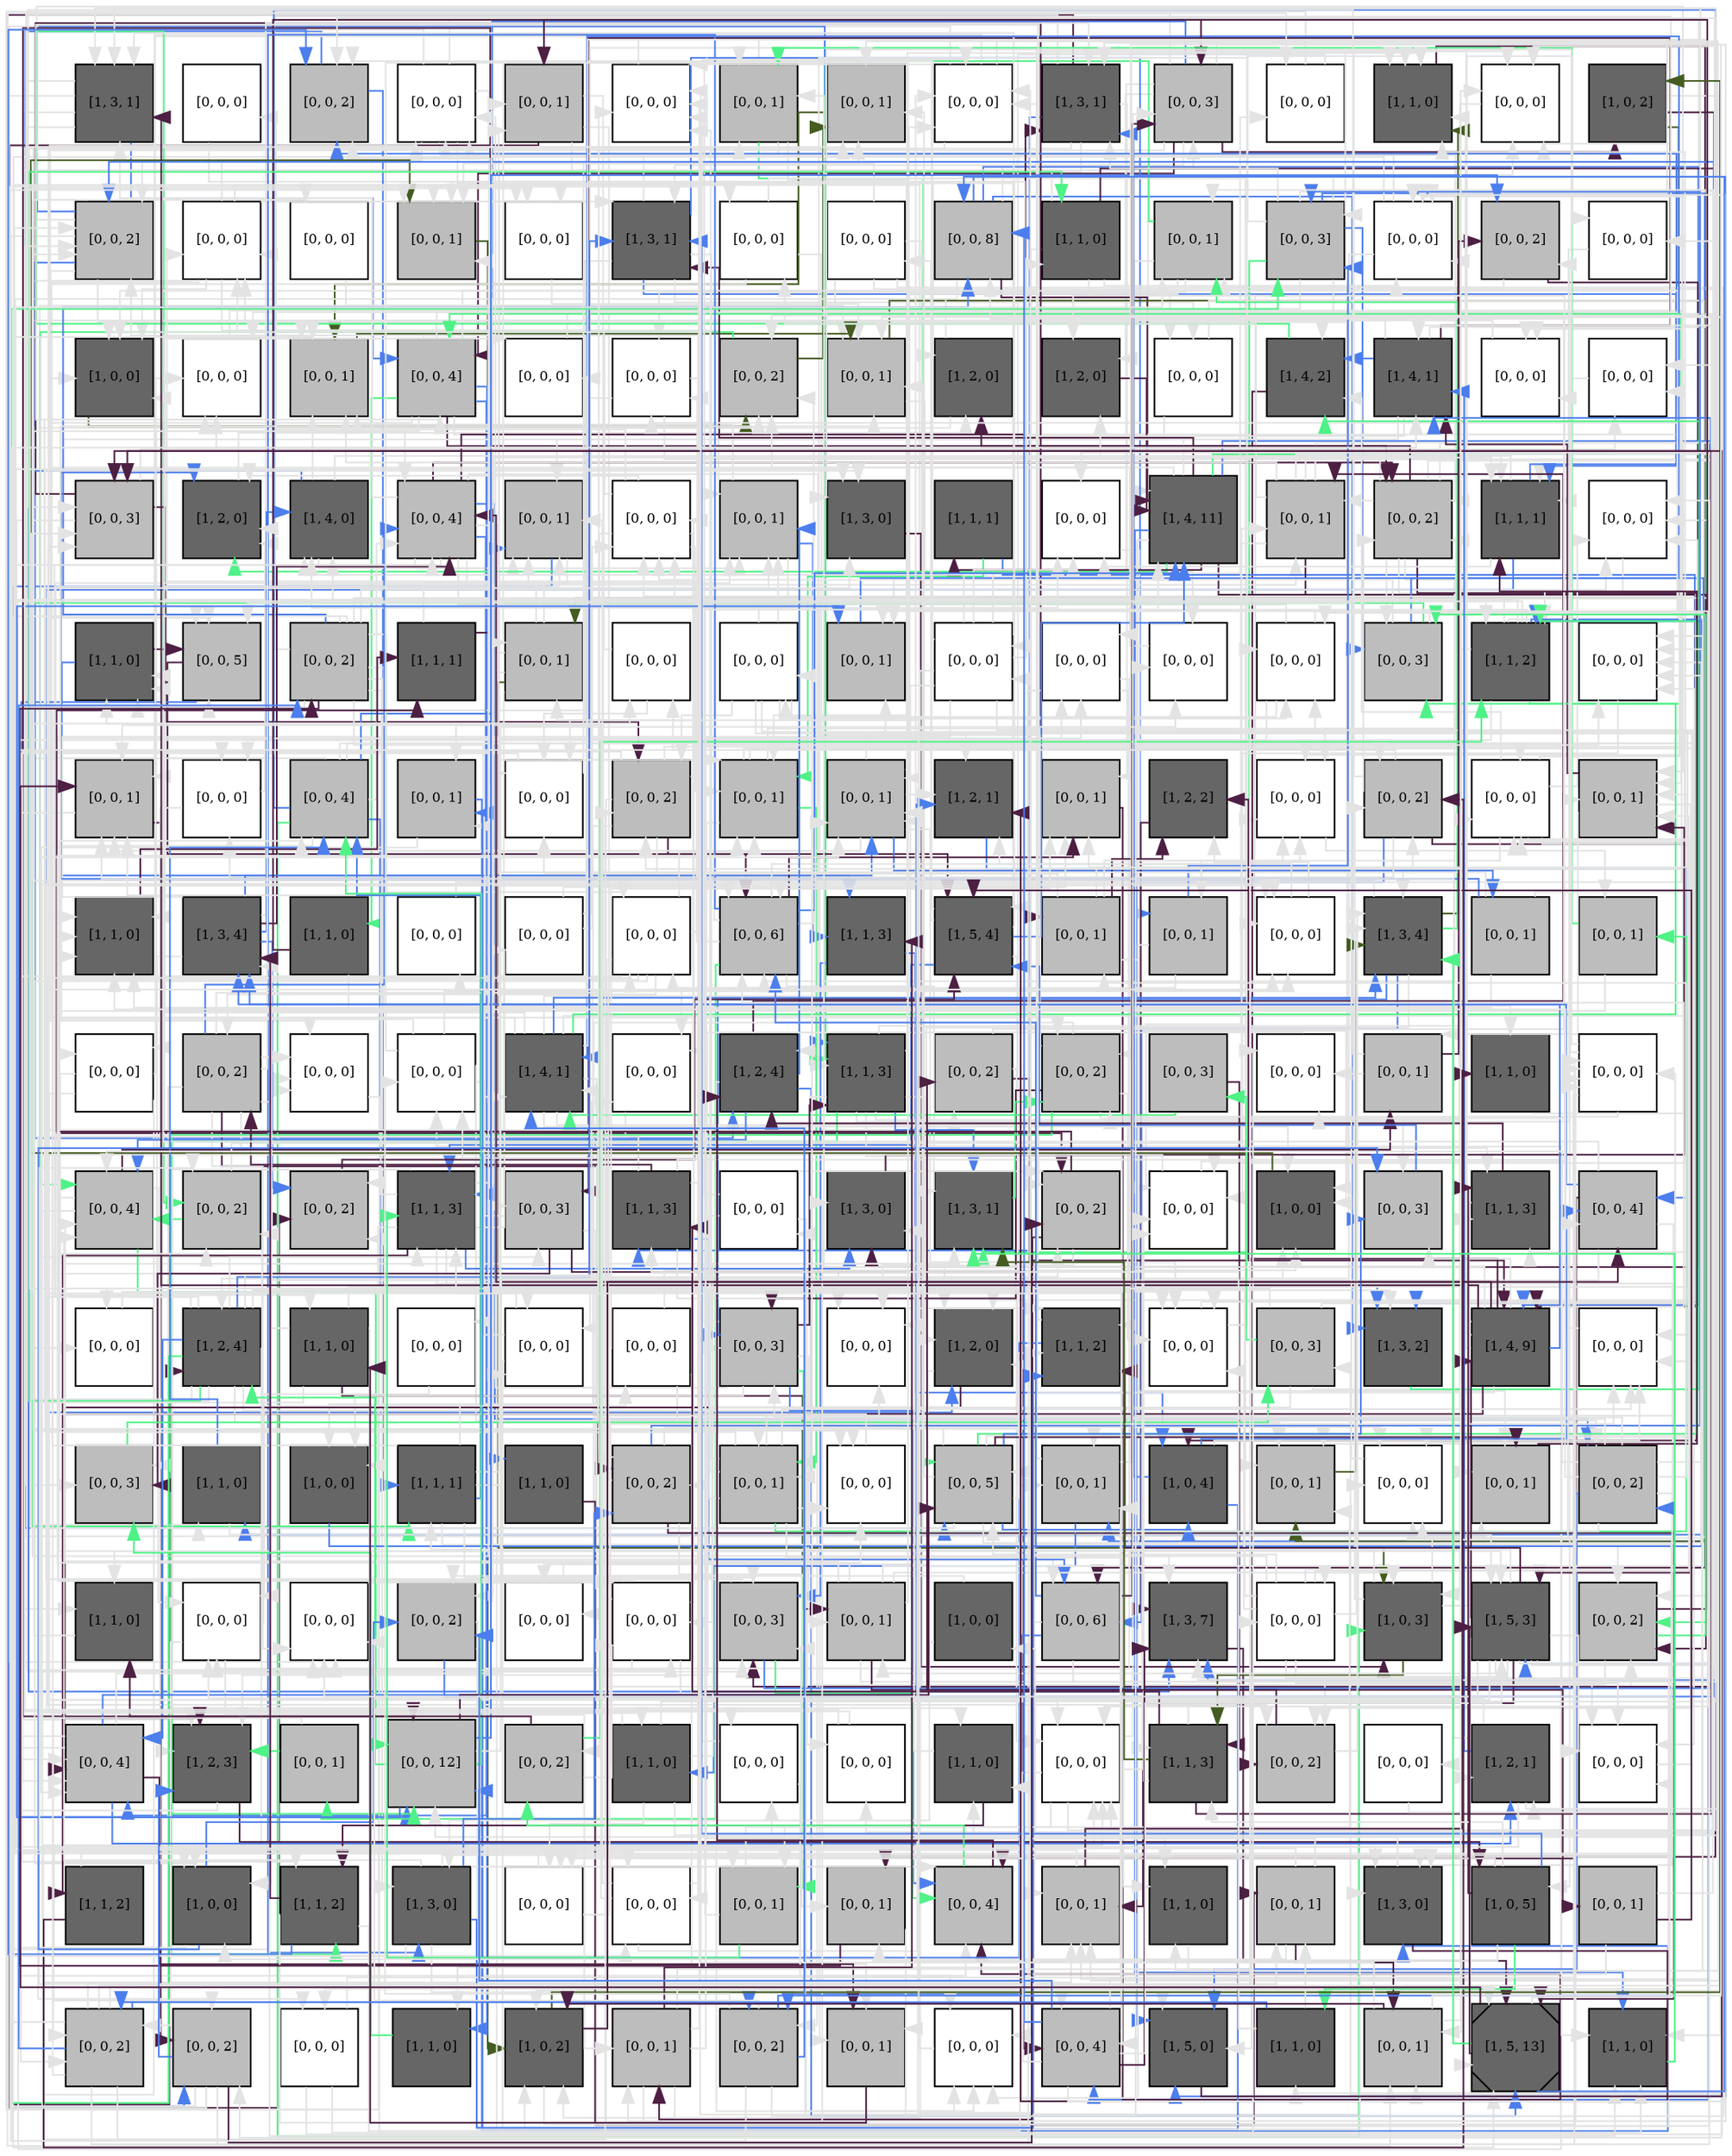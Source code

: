 digraph layout  {
rankdir=TB;
splines=ortho;
node [fixedsize=false, style=filled, width="0.6"];
edge [constraint=false];
0 [fillcolor="#666666", fontsize=8, label="[1, 3, 1]", shape=square, tooltip="name:  MDM ,\nin_degree: 5,\nout_degree: 5"];
1 [fillcolor="#FFFFFF", fontsize=8, label="[0, 0, 0]", shape=square, tooltip="name: None,\nin_degree: 1,\nout_degree: 1"];
2 [fillcolor="#bdbdbd", fontsize=8, label="[0, 0, 2]", shape=square, tooltip="name: None,\nin_degree: 5,\nout_degree: 2"];
3 [fillcolor="#FFFFFF", fontsize=8, label="[0, 0, 0]", shape=square, tooltip="name: None,\nin_degree: 4,\nout_degree: 6"];
4 [fillcolor="#bdbdbd", fontsize=8, label="[0, 0, 1]", shape=square, tooltip="name: None,\nin_degree: 3,\nout_degree: 4"];
5 [fillcolor="#FFFFFF", fontsize=8, label="[0, 0, 0]", shape=square, tooltip="name: None,\nin_degree: 6,\nout_degree: 1"];
6 [fillcolor="#bdbdbd", fontsize=8, label="[0, 0, 1]", shape=square, tooltip="name: None,\nin_degree: 4,\nout_degree: 4"];
7 [fillcolor="#bdbdbd", fontsize=8, label="[0, 0, 1]", shape=square, tooltip="name: None,\nin_degree: 5,\nout_degree: 1"];
8 [fillcolor="#FFFFFF", fontsize=8, label="[0, 0, 0]", shape=square, tooltip="name: None,\nin_degree: 5,\nout_degree: 4"];
9 [fillcolor="#666666", fontsize=8, label="[1, 3, 1]", shape=square, tooltip="name:  MYC ,\nin_degree: 5,\nout_degree: 6"];
10 [fillcolor="#bdbdbd", fontsize=8, label="[0, 0, 3]", shape=square, tooltip="name: None,\nin_degree: 4,\nout_degree: 9"];
11 [fillcolor="#FFFFFF", fontsize=8, label="[0, 0, 0]", shape=square, tooltip="name: None,\nin_degree: 2,\nout_degree: 2"];
12 [fillcolor="#666666", fontsize=8, label="[1, 1, 0]", shape=square, tooltip="name:  Prot ,\nin_degree: 6,\nout_degree: 1"];
13 [fillcolor="#FFFFFF", fontsize=8, label="[0, 0, 0]", shape=square, tooltip="name: None,\nin_degree: 5,\nout_degree: 1"];
14 [fillcolor="#666666", fontsize=8, label="[1, 0, 2]", shape=square, tooltip="name: Bort,\nin_degree: 2,\nout_degree: 3"];
15 [fillcolor="#bdbdbd", fontsize=8, label="[0, 0, 2]", shape=square, tooltip="name: None,\nin_degree: 6,\nout_degree: 7"];
16 [fillcolor="#FFFFFF", fontsize=8, label="[0, 0, 0]", shape=square, tooltip="name: None,\nin_degree: 4,\nout_degree: 7"];
17 [fillcolor="#FFFFFF", fontsize=8, label="[0, 0, 0]", shape=square, tooltip="name: None,\nin_degree: 1,\nout_degree: 1"];
18 [fillcolor="#bdbdbd", fontsize=8, label="[0, 0, 1]", shape=square, tooltip="name: None,\nin_degree: 6,\nout_degree: 1"];
19 [fillcolor="#FFFFFF", fontsize=8, label="[0, 0, 0]", shape=square, tooltip="name: None,\nin_degree: 3,\nout_degree: 1"];
20 [fillcolor="#666666", fontsize=8, label="[1, 3, 1]", shape=square, tooltip="name:  pRB ,\nin_degree: 5,\nout_degree: 6"];
21 [fillcolor="#FFFFFF", fontsize=8, label="[0, 0, 0]", shape=square, tooltip="name: None,\nin_degree: 2,\nout_degree: 3"];
22 [fillcolor="#FFFFFF", fontsize=8, label="[0, 0, 0]", shape=square, tooltip="name: None,\nin_degree: 1,\nout_degree: 5"];
23 [fillcolor="#bdbdbd", fontsize=8, label="[0, 0, 8]", shape=square, tooltip="name: None,\nin_degree: 4,\nout_degree: 6"];
24 [fillcolor="#666666", fontsize=8, label="[1, 1, 0]", shape=square, tooltip="name:  RAF ,\nin_degree: 2,\nout_degree: 5"];
25 [fillcolor="#bdbdbd", fontsize=8, label="[0, 0, 1]", shape=square, tooltip="name: None,\nin_degree: 4,\nout_degree: 4"];
26 [fillcolor="#bdbdbd", fontsize=8, label="[0, 0, 3]", shape=square, tooltip="name: None,\nin_degree: 4,\nout_degree: 9"];
27 [fillcolor="#FFFFFF", fontsize=8, label="[0, 0, 0]", shape=square, tooltip="name: None,\nin_degree: 5,\nout_degree: 3"];
28 [fillcolor="#bdbdbd", fontsize=8, label="[0, 0, 2]", shape=square, tooltip="name: None,\nin_degree: 3,\nout_degree: 2"];
29 [fillcolor="#FFFFFF", fontsize=8, label="[0, 0, 0]", shape=square, tooltip="name: None,\nin_degree: 2,\nout_degree: 1"];
30 [fillcolor="#666666", fontsize=8, label="[1, 0, 0]", shape=square, tooltip="name:  Bort ,\nin_degree: 5,\nout_degree: 1"];
31 [fillcolor="#FFFFFF", fontsize=8, label="[0, 0, 0]", shape=square, tooltip="name: None,\nin_degree: 4,\nout_degree: 1"];
32 [fillcolor="#bdbdbd", fontsize=8, label="[0, 0, 1]", shape=square, tooltip="name: None,\nin_degree: 6,\nout_degree: 1"];
33 [fillcolor="#bdbdbd", fontsize=8, label="[0, 0, 4]", shape=square, tooltip="name: None,\nin_degree: 4,\nout_degree: 10"];
34 [fillcolor="#FFFFFF", fontsize=8, label="[0, 0, 0]", shape=square, tooltip="name: None,\nin_degree: 2,\nout_degree: 1"];
35 [fillcolor="#FFFFFF", fontsize=8, label="[0, 0, 0]", shape=square, tooltip="name: None,\nin_degree: 3,\nout_degree: 3"];
36 [fillcolor="#bdbdbd", fontsize=8, label="[0, 0, 2]", shape=square, tooltip="name: None,\nin_degree: 5,\nout_degree: 2"];
37 [fillcolor="#bdbdbd", fontsize=8, label="[0, 0, 1]", shape=square, tooltip="name: None,\nin_degree: 6,\nout_degree: 2"];
38 [fillcolor="#666666", fontsize=8, label="[1, 2, 0]", shape=square, tooltip="name:  PIP3 ,\nin_degree: 3,\nout_degree: 2"];
39 [fillcolor="#666666", fontsize=8, label="[1, 2, 0]", shape=square, tooltip="name:  STRESS ,\nin_degree: 3,\nout_degree: 1"];
40 [fillcolor="#FFFFFF", fontsize=8, label="[0, 0, 0]", shape=square, tooltip="name: None,\nin_degree: 2,\nout_degree: 2"];
41 [fillcolor="#666666", fontsize=8, label="[1, 4, 2]", shape=square, tooltip="name:  XIAP ,\nin_degree: 4,\nout_degree: 2"];
42 [fillcolor="#666666", fontsize=8, label="[1, 4, 1]", shape=square, tooltip="name:  p53 ,\nin_degree: 5,\nout_degree: 6"];
43 [fillcolor="#FFFFFF", fontsize=8, label="[0, 0, 0]", shape=square, tooltip="name: None,\nin_degree: 3,\nout_degree: 1"];
44 [fillcolor="#FFFFFF", fontsize=8, label="[0, 0, 0]", shape=square, tooltip="name: None,\nin_degree: 3,\nout_degree: 1"];
45 [fillcolor="#bdbdbd", fontsize=8, label="[0, 0, 3]", shape=square, tooltip="name: None,\nin_degree: 5,\nout_degree: 4"];
46 [fillcolor="#666666", fontsize=8, label="[1, 2, 0]", shape=square, tooltip="name:  PI3K ,\nin_degree: 5,\nout_degree: 1"];
47 [fillcolor="#666666", fontsize=8, label="[1, 4, 0]", shape=square, tooltip="name:  pNFKB ,\nin_degree: 4,\nout_degree: 4"];
48 [fillcolor="#bdbdbd", fontsize=8, label="[0, 0, 4]", shape=square, tooltip="name: None,\nin_degree: 6,\nout_degree: 11"];
49 [fillcolor="#bdbdbd", fontsize=8, label="[0, 0, 1]", shape=square, tooltip="name: None,\nin_degree: 6,\nout_degree: 2"];
50 [fillcolor="#FFFFFF", fontsize=8, label="[0, 0, 0]", shape=square, tooltip="name: None,\nin_degree: 5,\nout_degree: 6"];
51 [fillcolor="#bdbdbd", fontsize=8, label="[0, 0, 1]", shape=square, tooltip="name: None,\nin_degree: 6,\nout_degree: 3"];
52 [fillcolor="#666666", fontsize=8, label="[1, 3, 0]", shape=square, tooltip="name:  JAK2 ,\nin_degree: 4,\nout_degree: 1"];
53 [fillcolor="#666666", fontsize=8, label="[1, 1, 1]", shape=square, tooltip="name:  MEKK2 ,\nin_degree: 1,\nout_degree: 2"];
54 [fillcolor="#FFFFFF", fontsize=8, label="[0, 0, 0]", shape=square, tooltip="name: None,\nin_degree: 4,\nout_degree: 1"];
55 [fillcolor="#666666", fontsize=8, label="[1, 4, 11]", shape=square, tooltip="name:  BAX ,\nin_degree: 6,\nout_degree: 10"];
56 [fillcolor="#bdbdbd", fontsize=8, label="[0, 0, 1]", shape=square, tooltip="name: None,\nin_degree: 4,\nout_degree: 7"];
57 [fillcolor="#bdbdbd", fontsize=8, label="[0, 0, 2]", shape=square, tooltip="name: None,\nin_degree: 5,\nout_degree: 9"];
58 [fillcolor="#666666", fontsize=8, label="[1, 1, 1]", shape=square, tooltip="name:  ERK ,\nin_degree: 6,\nout_degree: 4"];
59 [fillcolor="#FFFFFF", fontsize=8, label="[0, 0, 0]", shape=square, tooltip="name: None,\nin_degree: 5,\nout_degree: 1"];
60 [fillcolor="#666666", fontsize=8, label="[1, 1, 0]", shape=square, tooltip="name:  AKT ,\nin_degree: 4,\nout_degree: 2"];
61 [fillcolor="#bdbdbd", fontsize=8, label="[0, 0, 5]", shape=square, tooltip="name: None,\nin_degree: 5,\nout_degree: 2"];
62 [fillcolor="#bdbdbd", fontsize=8, label="[0, 0, 2]", shape=square, tooltip="name: None,\nin_degree: 2,\nout_degree: 13"];
63 [fillcolor="#666666", fontsize=8, label="[1, 1, 1]", shape=square, tooltip="name:  STAT3 ,\nin_degree: 2,\nout_degree: 2"];
64 [fillcolor="#bdbdbd", fontsize=8, label="[0, 0, 1]", shape=square, tooltip="name: None,\nin_degree: 3,\nout_degree: 6"];
65 [fillcolor="#FFFFFF", fontsize=8, label="[0, 0, 0]", shape=square, tooltip="name: None,\nin_degree: 2,\nout_degree: 2"];
66 [fillcolor="#FFFFFF", fontsize=8, label="[0, 0, 0]", shape=square, tooltip="name: None,\nin_degree: 2,\nout_degree: 7"];
67 [fillcolor="#bdbdbd", fontsize=8, label="[0, 0, 1]", shape=square, tooltip="name: None,\nin_degree: 4,\nout_degree: 1"];
68 [fillcolor="#FFFFFF", fontsize=8, label="[0, 0, 0]", shape=square, tooltip="name: None,\nin_degree: 2,\nout_degree: 10"];
69 [fillcolor="#FFFFFF", fontsize=8, label="[0, 0, 0]", shape=square, tooltip="name: None,\nin_degree: 3,\nout_degree: 3"];
70 [fillcolor="#FFFFFF", fontsize=8, label="[0, 0, 0]", shape=square, tooltip="name: None,\nin_degree: 3,\nout_degree: 1"];
71 [fillcolor="#FFFFFF", fontsize=8, label="[0, 0, 0]", shape=square, tooltip="name: None,\nin_degree: 4,\nout_degree: 4"];
72 [fillcolor="#bdbdbd", fontsize=8, label="[0, 0, 3]", shape=square, tooltip="name: None,\nin_degree: 4,\nout_degree: 4"];
73 [fillcolor="#666666", fontsize=8, label="[1, 1, 2]", shape=square, tooltip="name:  MKK4 ,\nin_degree: 5,\nout_degree: 9"];
74 [fillcolor="#FFFFFF", fontsize=8, label="[0, 0, 0]", shape=square, tooltip="name: None,\nin_degree: 6,\nout_degree: 1"];
75 [fillcolor="#bdbdbd", fontsize=8, label="[0, 0, 1]", shape=square, tooltip="name: None,\nin_degree: 6,\nout_degree: 2"];
76 [fillcolor="#FFFFFF", fontsize=8, label="[0, 0, 0]", shape=square, tooltip="name: None,\nin_degree: 3,\nout_degree: 2"];
77 [fillcolor="#bdbdbd", fontsize=8, label="[0, 0, 4]", shape=square, tooltip="name: None,\nin_degree: 4,\nout_degree: 9"];
78 [fillcolor="#bdbdbd", fontsize=8, label="[0, 0, 1]", shape=square, tooltip="name: None,\nin_degree: 3,\nout_degree: 2"];
79 [fillcolor="#FFFFFF", fontsize=8, label="[0, 0, 0]", shape=square, tooltip="name: None,\nin_degree: 4,\nout_degree: 2"];
80 [fillcolor="#bdbdbd", fontsize=8, label="[0, 0, 2]", shape=square, tooltip="name: None,\nin_degree: 4,\nout_degree: 7"];
81 [fillcolor="#bdbdbd", fontsize=8, label="[0, 0, 1]", shape=square, tooltip="name: None,\nin_degree: 6,\nout_degree: 5"];
82 [fillcolor="#bdbdbd", fontsize=8, label="[0, 0, 1]", shape=square, tooltip="name: None,\nin_degree: 6,\nout_degree: 6"];
83 [fillcolor="#666666", fontsize=8, label="[1, 2, 1]", shape=square, tooltip="name:  JAK1 ,\nin_degree: 5,\nout_degree: 1"];
84 [fillcolor="#bdbdbd", fontsize=8, label="[0, 0, 1]", shape=square, tooltip="name: None,\nin_degree: 5,\nout_degree: 1"];
85 [fillcolor="#666666", fontsize=8, label="[1, 2, 2]", shape=square, tooltip="name:  CDK2 ,\nin_degree: 3,\nout_degree: 1"];
86 [fillcolor="#FFFFFF", fontsize=8, label="[0, 0, 0]", shape=square, tooltip="name: None,\nin_degree: 5,\nout_degree: 1"];
87 [fillcolor="#bdbdbd", fontsize=8, label="[0, 0, 2]", shape=square, tooltip="name: None,\nin_degree: 4,\nout_degree: 6"];
88 [fillcolor="#FFFFFF", fontsize=8, label="[0, 0, 0]", shape=square, tooltip="name: None,\nin_degree: 4,\nout_degree: 6"];
89 [fillcolor="#bdbdbd", fontsize=8, label="[0, 0, 1]", shape=square, tooltip="name: None,\nin_degree: 6,\nout_degree: 3"];
90 [fillcolor="#666666", fontsize=8, label="[1, 1, 0]", shape=square, tooltip="name:  MAPK ,\nin_degree: 6,\nout_degree: 1"];
91 [fillcolor="#666666", fontsize=8, label="[1, 3, 4]", shape=square, tooltip="name:  IKK ,\nin_degree: 4,\nout_degree: 7"];
92 [fillcolor="#666666", fontsize=8, label="[1, 1, 0]", shape=square, tooltip="name:  MEKK ,\nin_degree: 1,\nout_degree: 2"];
93 [fillcolor="#FFFFFF", fontsize=8, label="[0, 0, 0]", shape=square, tooltip="name: None,\nin_degree: 1,\nout_degree: 1"];
94 [fillcolor="#FFFFFF", fontsize=8, label="[0, 0, 0]", shape=square, tooltip="name: None,\nin_degree: 1,\nout_degree: 3"];
95 [fillcolor="#FFFFFF", fontsize=8, label="[0, 0, 0]", shape=square, tooltip="name: None,\nin_degree: 3,\nout_degree: 7"];
96 [fillcolor="#bdbdbd", fontsize=8, label="[0, 0, 6]", shape=square, tooltip="name: None,\nin_degree: 6,\nout_degree: 9"];
97 [fillcolor="#666666", fontsize=8, label="[1, 1, 3]", shape=square, tooltip="name:  MEK1 ,\nin_degree: 3,\nout_degree: 2"];
98 [fillcolor="#666666", fontsize=8, label="[1, 5, 4]", shape=square, tooltip="name:  pSTAT3 ,\nin_degree: 5,\nout_degree: 6"];
99 [fillcolor="#bdbdbd", fontsize=8, label="[0, 0, 1]", shape=square, tooltip="name: None,\nin_degree: 2,\nout_degree: 5"];
100 [fillcolor="#bdbdbd", fontsize=8, label="[0, 0, 1]", shape=square, tooltip="name: None,\nin_degree: 2,\nout_degree: 3"];
101 [fillcolor="#FFFFFF", fontsize=8, label="[0, 0, 0]", shape=square, tooltip="name: None,\nin_degree: 5,\nout_degree: 2"];
102 [fillcolor="#666666", fontsize=8, label="[1, 3, 4]", shape=square, tooltip="name:  Cas8 ,\nin_degree: 6,\nout_degree: 6"];
103 [fillcolor="#bdbdbd", fontsize=8, label="[0, 0, 1]", shape=square, tooltip="name: None,\nin_degree: 1,\nout_degree: 4"];
104 [fillcolor="#bdbdbd", fontsize=8, label="[0, 0, 1]", shape=square, tooltip="name: None,\nin_degree: 2,\nout_degree: 2"];
105 [fillcolor="#FFFFFF", fontsize=8, label="[0, 0, 0]", shape=square, tooltip="name: None,\nin_degree: 2,\nout_degree: 4"];
106 [fillcolor="#bdbdbd", fontsize=8, label="[0, 0, 2]", shape=square, tooltip="name: None,\nin_degree: 2,\nout_degree: 9"];
107 [fillcolor="#FFFFFF", fontsize=8, label="[0, 0, 0]", shape=square, tooltip="name: None,\nin_degree: 4,\nout_degree: 1"];
108 [fillcolor="#FFFFFF", fontsize=8, label="[0, 0, 0]", shape=square, tooltip="name: None,\nin_degree: 3,\nout_degree: 5"];
109 [fillcolor="#666666", fontsize=8, label="[1, 4, 1]", shape=square, tooltip="name:  p27 ,\nin_degree: 5,\nout_degree: 10"];
110 [fillcolor="#FFFFFF", fontsize=8, label="[0, 0, 0]", shape=square, tooltip="name: None,\nin_degree: 3,\nout_degree: 1"];
111 [fillcolor="#666666", fontsize=8, label="[1, 2, 4]", shape=square, tooltip="name:  JNK ,\nin_degree: 4,\nout_degree: 5"];
112 [fillcolor="#666666", fontsize=8, label="[1, 1, 3]", shape=square, tooltip="name:  pIKB ,\nin_degree: 4,\nout_degree: 9"];
113 [fillcolor="#bdbdbd", fontsize=8, label="[0, 0, 2]", shape=square, tooltip="name: None,\nin_degree: 2,\nout_degree: 3"];
114 [fillcolor="#bdbdbd", fontsize=8, label="[0, 0, 2]", shape=square, tooltip="name: None,\nin_degree: 4,\nout_degree: 6"];
115 [fillcolor="#bdbdbd", fontsize=8, label="[0, 0, 3]", shape=square, tooltip="name: None,\nin_degree: 1,\nout_degree: 2"];
116 [fillcolor="#FFFFFF", fontsize=8, label="[0, 0, 0]", shape=square, tooltip="name: None,\nin_degree: 3,\nout_degree: 1"];
117 [fillcolor="#bdbdbd", fontsize=8, label="[0, 0, 1]", shape=square, tooltip="name: None,\nin_degree: 2,\nout_degree: 3"];
118 [fillcolor="#666666", fontsize=8, label="[1, 1, 0]", shape=square, tooltip="name:  FLIP ,\nin_degree: 2,\nout_degree: 1"];
119 [fillcolor="#FFFFFF", fontsize=8, label="[0, 0, 0]", shape=square, tooltip="name: None,\nin_degree: 5,\nout_degree: 4"];
120 [fillcolor="#bdbdbd", fontsize=8, label="[0, 0, 4]", shape=square, tooltip="name: None,\nin_degree: 6,\nout_degree: 5"];
121 [fillcolor="#bdbdbd", fontsize=8, label="[0, 0, 2]", shape=square, tooltip="name: None,\nin_degree: 4,\nout_degree: 2"];
122 [fillcolor="#bdbdbd", fontsize=8, label="[0, 0, 2]", shape=square, tooltip="name: None,\nin_degree: 4,\nout_degree: 1"];
123 [fillcolor="#666666", fontsize=8, label="[1, 1, 3]", shape=square, tooltip="name:  CYCE ,\nin_degree: 5,\nout_degree: 9"];
124 [fillcolor="#bdbdbd", fontsize=8, label="[0, 0, 3]", shape=square, tooltip="name: None,\nin_degree: 3,\nout_degree: 4"];
125 [fillcolor="#666666", fontsize=8, label="[1, 1, 3]", shape=square, tooltip="name:  Cytc ,\nin_degree: 3,\nout_degree: 6"];
126 [fillcolor="#FFFFFF", fontsize=8, label="[0, 0, 0]", shape=square, tooltip="name: None,\nin_degree: 1,\nout_degree: 4"];
127 [fillcolor="#666666", fontsize=8, label="[1, 3, 0]", shape=square, tooltip="name:  Cas9 ,\nin_degree: 4,\nout_degree: 1"];
128 [fillcolor="#666666", fontsize=8, label="[1, 3, 1]", shape=square, tooltip="name:  RIP ,\nin_degree: 6,\nout_degree: 1"];
129 [fillcolor="#bdbdbd", fontsize=8, label="[0, 0, 2]", shape=square, tooltip="name: None,\nin_degree: 5,\nout_degree: 3"];
130 [fillcolor="#FFFFFF", fontsize=8, label="[0, 0, 0]", shape=square, tooltip="name: None,\nin_degree: 5,\nout_degree: 2"];
131 [fillcolor="#666666", fontsize=8, label="[1, 0, 0]", shape=square, tooltip="name:  TNFA ,\nin_degree: 5,\nout_degree: 1"];
132 [fillcolor="#bdbdbd", fontsize=8, label="[0, 0, 3]", shape=square, tooltip="name: None,\nin_degree: 4,\nout_degree: 1"];
133 [fillcolor="#666666", fontsize=8, label="[1, 1, 3]", shape=square, tooltip="name:  DNAPK ,\nin_degree: 4,\nout_degree: 2"];
134 [fillcolor="#bdbdbd", fontsize=8, label="[0, 0, 4]", shape=square, tooltip="name: None,\nin_degree: 4,\nout_degree: 5"];
135 [fillcolor="#FFFFFF", fontsize=8, label="[0, 0, 0]", shape=square, tooltip="name: None,\nin_degree: 2,\nout_degree: 1"];
136 [fillcolor="#666666", fontsize=8, label="[1, 2, 4]", shape=square, tooltip="name:  DNAdam ,\nin_degree: 3,\nout_degree: 14"];
137 [fillcolor="#666666", fontsize=8, label="[1, 1, 0]", shape=square, tooltip="name:  RAC ,\nin_degree: 2,\nout_degree: 5"];
138 [fillcolor="#FFFFFF", fontsize=8, label="[0, 0, 0]", shape=square, tooltip="name: None,\nin_degree: 1,\nout_degree: 1"];
139 [fillcolor="#FFFFFF", fontsize=8, label="[0, 0, 0]", shape=square, tooltip="name: None,\nin_degree: 3,\nout_degree: 3"];
140 [fillcolor="#FFFFFF", fontsize=8, label="[0, 0, 0]", shape=square, tooltip="name: None,\nin_degree: 1,\nout_degree: 4"];
141 [fillcolor="#bdbdbd", fontsize=8, label="[0, 0, 3]", shape=square, tooltip="name: None,\nin_degree: 4,\nout_degree: 7"];
142 [fillcolor="#FFFFFF", fontsize=8, label="[0, 0, 0]", shape=square, tooltip="name: None,\nin_degree: 4,\nout_degree: 1"];
143 [fillcolor="#666666", fontsize=8, label="[1, 2, 0]", shape=square, tooltip="name:  Fas ,\nin_degree: 5,\nout_degree: 2"];
144 [fillcolor="#666666", fontsize=8, label="[1, 1, 2]", shape=square, tooltip="name:  gp130 ,\nin_degree: 5,\nout_degree: 2"];
145 [fillcolor="#FFFFFF", fontsize=8, label="[0, 0, 0]", shape=square, tooltip="name: None,\nin_degree: 5,\nout_degree: 2"];
146 [fillcolor="#bdbdbd", fontsize=8, label="[0, 0, 3]", shape=square, tooltip="name: None,\nin_degree: 2,\nout_degree: 5"];
147 [fillcolor="#666666", fontsize=8, label="[1, 3, 2]", shape=square, tooltip="name:  RAS ,\nin_degree: 4,\nout_degree: 1"];
148 [fillcolor="#666666", fontsize=8, label="[1, 4, 9]", shape=square, tooltip="name:  BCL2 ,\nin_degree: 4,\nout_degree: 12"];
149 [fillcolor="#FFFFFF", fontsize=8, label="[0, 0, 0]", shape=square, tooltip="name: None,\nin_degree: 5,\nout_degree: 1"];
150 [fillcolor="#bdbdbd", fontsize=8, label="[0, 0, 3]", shape=square, tooltip="name: None,\nin_degree: 4,\nout_degree: 1"];
151 [fillcolor="#666666", fontsize=8, label="[1, 1, 0]", shape=square, tooltip="name:  cJun ,\nin_degree: 2,\nout_degree: 2"];
152 [fillcolor="#666666", fontsize=8, label="[1, 0, 0]", shape=square, tooltip="name:  SHP1 ,\nin_degree: 3,\nout_degree: 1"];
153 [fillcolor="#666666", fontsize=8, label="[1, 1, 1]", shape=square, tooltip="name:  Smac ,\nin_degree: 3,\nout_degree: 7"];
154 [fillcolor="#666666", fontsize=8, label="[1, 1, 0]", shape=square, tooltip="name:  NIK ,\nin_degree: 1,\nout_degree: 1"];
155 [fillcolor="#bdbdbd", fontsize=8, label="[0, 0, 2]", shape=square, tooltip="name: None,\nin_degree: 4,\nout_degree: 5"];
156 [fillcolor="#bdbdbd", fontsize=8, label="[0, 0, 1]", shape=square, tooltip="name: None,\nin_degree: 3,\nout_degree: 9"];
157 [fillcolor="#FFFFFF", fontsize=8, label="[0, 0, 0]", shape=square, tooltip="name: None,\nin_degree: 4,\nout_degree: 1"];
158 [fillcolor="#bdbdbd", fontsize=8, label="[0, 0, 5]", shape=square, tooltip="name: None,\nin_degree: 5,\nout_degree: 10"];
159 [fillcolor="#bdbdbd", fontsize=8, label="[0, 0, 1]", shape=square, tooltip="name: None,\nin_degree: 4,\nout_degree: 3"];
160 [fillcolor="#666666", fontsize=8, label="[1, 0, 4]", shape=square, tooltip="name: X,\nin_degree: 3,\nout_degree: 4"];
161 [fillcolor="#bdbdbd", fontsize=8, label="[0, 0, 1]", shape=square, tooltip="name: None,\nin_degree: 5,\nout_degree: 1"];
162 [fillcolor="#FFFFFF", fontsize=8, label="[0, 0, 0]", shape=square, tooltip="name: None,\nin_degree: 5,\nout_degree: 1"];
163 [fillcolor="#bdbdbd", fontsize=8, label="[0, 0, 1]", shape=square, tooltip="name: None,\nin_degree: 4,\nout_degree: 1"];
164 [fillcolor="#bdbdbd", fontsize=8, label="[0, 0, 2]", shape=square, tooltip="name: None,\nin_degree: 3,\nout_degree: 9"];
165 [fillcolor="#666666", fontsize=8, label="[1, 1, 0]", shape=square, tooltip="name:  CDK6 ,\nin_degree: 3,\nout_degree: 1"];
166 [fillcolor="#FFFFFF", fontsize=8, label="[0, 0, 0]", shape=square, tooltip="name: None,\nin_degree: 4,\nout_degree: 4"];
167 [fillcolor="#FFFFFF", fontsize=8, label="[0, 0, 0]", shape=square, tooltip="name: None,\nin_degree: 5,\nout_degree: 1"];
168 [fillcolor="#bdbdbd", fontsize=8, label="[0, 0, 2]", shape=square, tooltip="name: None,\nin_degree: 4,\nout_degree: 3"];
169 [fillcolor="#FFFFFF", fontsize=8, label="[0, 0, 0]", shape=square, tooltip="name: None,\nin_degree: 2,\nout_degree: 1"];
170 [fillcolor="#FFFFFF", fontsize=8, label="[0, 0, 0]", shape=square, tooltip="name: None,\nin_degree: 4,\nout_degree: 6"];
171 [fillcolor="#bdbdbd", fontsize=8, label="[0, 0, 3]", shape=square, tooltip="name: None,\nin_degree: 5,\nout_degree: 4"];
172 [fillcolor="#bdbdbd", fontsize=8, label="[0, 0, 1]", shape=square, tooltip="name: None,\nin_degree: 3,\nout_degree: 7"];
173 [fillcolor="#666666", fontsize=8, label="[1, 0, 0]", shape=square, tooltip="name: SHP1,\nin_degree: 1,\nout_degree: 2"];
174 [fillcolor="#bdbdbd", fontsize=8, label="[0, 0, 6]", shape=square, tooltip="name: None,\nin_degree: 4,\nout_degree: 5"];
175 [fillcolor="#666666", fontsize=8, label="[1, 3, 7]", shape=square, tooltip="name:  Cas3 ,\nin_degree: 6,\nout_degree: 1"];
176 [fillcolor="#FFFFFF", fontsize=8, label="[0, 0, 0]", shape=square, tooltip="name: None,\nin_degree: 2,\nout_degree: 9"];
177 [fillcolor="#666666", fontsize=8, label="[1, 0, 3]", shape=square, tooltip="name:  X ,\nin_degree: 5,\nout_degree: 5"];
178 [fillcolor="#666666", fontsize=8, label="[1, 5, 3]", shape=square, tooltip="name:  p21 ,\nin_degree: 6,\nout_degree: 13"];
179 [fillcolor="#bdbdbd", fontsize=8, label="[0, 0, 2]", shape=square, tooltip="name: None,\nin_degree: 5,\nout_degree: 3"];
180 [fillcolor="#bdbdbd", fontsize=8, label="[0, 0, 4]", shape=square, tooltip="name: None,\nin_degree: 6,\nout_degree: 6"];
181 [fillcolor="#666666", fontsize=8, label="[1, 2, 3]", shape=square, tooltip="name:  FasL ,\nin_degree: 6,\nout_degree: 2"];
182 [fillcolor="#bdbdbd", fontsize=8, label="[0, 0, 1]", shape=square, tooltip="name: None,\nin_degree: 1,\nout_degree: 2"];
183 [fillcolor="#bdbdbd", fontsize=8, label="[0, 0, 12]", shape=square, tooltip="name: None,\nin_degree: 6,\nout_degree: 6"];
184 [fillcolor="#bdbdbd", fontsize=8, label="[0, 0, 2]", shape=square, tooltip="name: None,\nin_degree: 2,\nout_degree: 3"];
185 [fillcolor="#666666", fontsize=8, label="[1, 1, 0]", shape=square, tooltip="name:  GROWTH ,\nin_degree: 2,\nout_degree: 6"];
186 [fillcolor="#FFFFFF", fontsize=8, label="[0, 0, 0]", shape=square, tooltip="name: None,\nin_degree: 2,\nout_degree: 2"];
187 [fillcolor="#FFFFFF", fontsize=8, label="[0, 0, 0]", shape=square, tooltip="name: None,\nin_degree: 2,\nout_degree: 2"];
188 [fillcolor="#666666", fontsize=8, label="[1, 1, 0]", shape=square, tooltip="name:  PTEN ,\nin_degree: 3,\nout_degree: 2"];
189 [fillcolor="#FFFFFF", fontsize=8, label="[0, 0, 0]", shape=square, tooltip="name: None,\nin_degree: 6,\nout_degree: 5"];
190 [fillcolor="#666666", fontsize=8, label="[1, 1, 3]", shape=square, tooltip="name:  TRAF3 ,\nin_degree: 4,\nout_degree: 5"];
191 [fillcolor="#bdbdbd", fontsize=8, label="[0, 0, 2]", shape=square, tooltip="name: None,\nin_degree: 4,\nout_degree: 2"];
192 [fillcolor="#FFFFFF", fontsize=8, label="[0, 0, 0]", shape=square, tooltip="name: None,\nin_degree: 1,\nout_degree: 1"];
193 [fillcolor="#666666", fontsize=8, label="[1, 2, 1]", shape=square, tooltip="name:  ATM ,\nin_degree: 3,\nout_degree: 5"];
194 [fillcolor="#FFFFFF", fontsize=8, label="[0, 0, 0]", shape=square, tooltip="name: None,\nin_degree: 5,\nout_degree: 1"];
195 [fillcolor="#666666", fontsize=8, label="[1, 1, 2]", shape=square, tooltip="name:  Cl_PARP ,\nin_degree: 1,\nout_degree: 2"];
196 [fillcolor="#666666", fontsize=8, label="[1, 0, 0]", shape=square, tooltip="name:  TNFAR ,\nin_degree: 4,\nout_degree: 3"];
197 [fillcolor="#666666", fontsize=8, label="[1, 1, 2]", shape=square, tooltip="name:  IL6 ,\nin_degree: 3,\nout_degree: 4"];
198 [fillcolor="#666666", fontsize=8, label="[1, 3, 0]", shape=square, tooltip="name:  CDK4 ,\nin_degree: 3,\nout_degree: 7"];
199 [fillcolor="#FFFFFF", fontsize=8, label="[0, 0, 0]", shape=square, tooltip="name: None,\nin_degree: 3,\nout_degree: 2"];
200 [fillcolor="#FFFFFF", fontsize=8, label="[0, 0, 0]", shape=square, tooltip="name: None,\nin_degree: 3,\nout_degree: 4"];
201 [fillcolor="#bdbdbd", fontsize=8, label="[0, 0, 1]", shape=square, tooltip="name: None,\nin_degree: 3,\nout_degree: 3"];
202 [fillcolor="#bdbdbd", fontsize=8, label="[0, 0, 1]", shape=square, tooltip="name: None,\nin_degree: 3,\nout_degree: 2"];
203 [fillcolor="#bdbdbd", fontsize=8, label="[0, 0, 4]", shape=square, tooltip="name: None,\nin_degree: 6,\nout_degree: 2"];
204 [fillcolor="#bdbdbd", fontsize=8, label="[0, 0, 1]", shape=square, tooltip="name: None,\nin_degree: 5,\nout_degree: 2"];
205 [fillcolor="#666666", fontsize=8, label="[1, 1, 0]", shape=square, tooltip="name:  Apo ,\nin_degree: 3,\nout_degree: 1"];
206 [fillcolor="#bdbdbd", fontsize=8, label="[0, 0, 1]", shape=square, tooltip="name: None,\nin_degree: 3,\nout_degree: 4"];
207 [fillcolor="#666666", fontsize=8, label="[1, 3, 0]", shape=square, tooltip="name:  CYCD ,\nin_degree: 5,\nout_degree: 2"];
208 [fillcolor="#666666", fontsize=8, label="[1, 0, 5]", shape=square, tooltip="name: TNFAR,\nin_degree: 2,\nout_degree: 6"];
209 [fillcolor="#bdbdbd", fontsize=8, label="[0, 0, 1]", shape=square, tooltip="name: None,\nin_degree: 1,\nout_degree: 3"];
210 [fillcolor="#bdbdbd", fontsize=8, label="[0, 0, 2]", shape=square, tooltip="name: None,\nin_degree: 4,\nout_degree: 9"];
211 [fillcolor="#bdbdbd", fontsize=8, label="[0, 0, 2]", shape=square, tooltip="name: None,\nin_degree: 4,\nout_degree: 5"];
212 [fillcolor="#FFFFFF", fontsize=8, label="[0, 0, 0]", shape=square, tooltip="name: None,\nin_degree: 2,\nout_degree: 3"];
213 [fillcolor="#666666", fontsize=8, label="[1, 1, 0]", shape=square, tooltip="name:  MITO ,\nin_degree: 2,\nout_degree: 1"];
214 [fillcolor="#666666", fontsize=8, label="[1, 0, 2]", shape=square, tooltip="name: TNFA,\nin_degree: 5,\nout_degree: 3"];
215 [fillcolor="#bdbdbd", fontsize=8, label="[0, 0, 1]", shape=square, tooltip="name: None,\nin_degree: 3,\nout_degree: 6"];
216 [fillcolor="#bdbdbd", fontsize=8, label="[0, 0, 2]", shape=square, tooltip="name: None,\nin_degree: 3,\nout_degree: 6"];
217 [fillcolor="#bdbdbd", fontsize=8, label="[0, 0, 1]", shape=square, tooltip="name: None,\nin_degree: 4,\nout_degree: 1"];
218 [fillcolor="#FFFFFF", fontsize=8, label="[0, 0, 0]", shape=square, tooltip="name: None,\nin_degree: 5,\nout_degree: 1"];
219 [fillcolor="#bdbdbd", fontsize=8, label="[0, 0, 4]", shape=square, tooltip="name: None,\nin_degree: 4,\nout_degree: 8"];
220 [fillcolor="#666666", fontsize=8, label="[1, 5, 0]", shape=square, tooltip="name:  Bclxl ,\nin_degree: 5,\nout_degree: 1"];
221 [fillcolor="#666666", fontsize=8, label="[1, 1, 0]", shape=square, tooltip="name:  BAD ,\nin_degree: 2,\nout_degree: 3"];
222 [fillcolor="#bdbdbd", fontsize=8, label="[0, 0, 1]", shape=square, tooltip="name: None,\nin_degree: 4,\nout_degree: 4"];
223 [fillcolor="#666666", fontsize=8, label="[1, 5, 13]", shape=Msquare, tooltip="name:  BID ,\nin_degree: 6,\nout_degree: 5"];
224 [fillcolor="#666666", fontsize=8, label="[1, 1, 0]", shape=square, tooltip="name:  CIAP ,\nin_degree: 5,\nout_degree: 1"];
0 -> 33  [color="#4C7EED", style="penwidth(0.1)", tooltip="0( MDM ) to 42( p53 )", weight=1];
0 -> 186  [color=grey89, style="penwidth(0.1)", tooltip=" ", weight=1];
0 -> 200  [color=grey89, style="penwidth(0.1)", tooltip=" ", weight=1];
0 -> 157  [color=grey89, style="penwidth(0.1)", tooltip=" ", weight=1];
0 -> 163  [color=grey89, style="penwidth(0.1)", tooltip=" ", weight=1];
1 -> 98  [color=grey89, style="penwidth(0.1)", tooltip=" ", weight=1];
2 -> 158  [color="#4C7EED", style="penwidth(0.1)", tooltip="58( ERK ) to 9( MYC )", weight=1];
2 -> 153  [color="#4C7EED", style="penwidth(0.1)", tooltip="197( IL6 ) to 147( RAS )", weight=1];
3 -> 174  [color=grey89, style="penwidth(0.1)", tooltip=" ", weight=1];
3 -> 222  [color=grey89, style="penwidth(0.1)", tooltip=" ", weight=1];
3 -> 38  [color=grey89, style="penwidth(0.1)", tooltip=" ", weight=1];
3 -> 58  [color=grey89, style="penwidth(0.1)", tooltip=" ", weight=1];
3 -> 15  [color=grey89, style="penwidth(0.1)", tooltip=" ", weight=1];
3 -> 149  [color=grey89, style="penwidth(0.1)", tooltip=" ", weight=1];
4 -> 155  [color=grey89, style="penwidth(0.1)", tooltip=" ", weight=1];
4 -> 122  [color="#4D1F43", style="penwidth(0.1)", tooltip="111( JNK ) to 98( pSTAT3 )", weight=1];
4 -> 55  [color=grey89, style="penwidth(0.1)", tooltip=" ", weight=1];
4 -> 179  [color=grey89, style="penwidth(0.1)", tooltip=" ", weight=1];
5 -> 90  [color=grey89, style="penwidth(0.1)", tooltip=" ", weight=1];
6 -> 179  [color=grey89, style="penwidth(0.1)", tooltip=" ", weight=1];
6 -> 57  [color=grey89, style="penwidth(0.1)", tooltip=" ", weight=1];
6 -> 158  [color="#4FF286", style="penwidth(0.1)", tooltip="53( MEKK2 ) to 73( MKK4 )", weight=1];
6 -> 81  [color=grey89, style="penwidth(0.1)", tooltip=" ", weight=1];
7 -> 32  [color="#445C21", style="penwidth(0.1)", tooltip="30( Bort ) to 12( Prot )", weight=1];
8 -> 75  [color=grey89, style="penwidth(0.1)", tooltip=" ", weight=1];
8 -> 186  [color=grey89, style="penwidth(0.1)", tooltip=" ", weight=1];
8 -> 167  [color=grey89, style="penwidth(0.1)", tooltip=" ", weight=1];
8 -> 165  [color=grey89, style="penwidth(0.1)", tooltip=" ", weight=1];
9 -> 125  [color="#4C7EED", style="penwidth(0.1)", tooltip="9( MYC ) to 109( p27 )", weight=1];
9 -> 79  [color=grey89, style="penwidth(0.1)", tooltip=" ", weight=1];
9 -> 84  [color=grey89, style="penwidth(0.1)", tooltip=" ", weight=1];
9 -> 136  [color="#4D1F43", style="penwidth(0.1)", tooltip="39( STRESS ) to 136( DNAdam )", weight=1];
9 -> 150  [color=grey89, style="penwidth(0.1)", tooltip=" ", weight=1];
9 -> 76  [color=grey89, style="penwidth(0.1)", tooltip=" ", weight=1];
10 -> 33  [color="#4D1F43", style="penwidth(0.1)", tooltip="92( MEKK ) to 9( MYC )", weight=1];
10 -> 67  [color=grey89, style="penwidth(0.1)", tooltip=" ", weight=1];
10 -> 14  [color="#4D1F43", style="penwidth(0.1)", tooltip="12( Prot ) to 42( p53 )", weight=1];
10 -> 215  [color=grey89, style="penwidth(0.1)", tooltip=" ", weight=1];
10 -> 39  [color=grey89, style="penwidth(0.1)", tooltip=" ", weight=1];
10 -> 154  [color="#4C7EED", style="penwidth(0.1)", tooltip="190( TRAF3 ) to 154( NIK )", weight=1];
10 -> 135  [color=grey89, style="penwidth(0.1)", tooltip=" ", weight=1];
10 -> 30  [color=grey89, style="penwidth(0.1)", tooltip=" ", weight=1];
10 -> 20  [color=grey89, style="penwidth(0.1)", tooltip=" ", weight=1];
11 -> 158  [color=grey89, style="penwidth(0.1)", tooltip=" ", weight=1];
11 -> 122  [color=grey89, style="penwidth(0.1)", tooltip=" ", weight=1];
12 -> 174  [color="#4D1F43", style="penwidth(0.1)", tooltip="12( Prot ) to 111( JNK )", weight=1];
13 -> 177  [color=grey89, style="penwidth(0.1)", tooltip=" ", weight=1];
14 -> 64  [color="#445C21", style="penwidth(0.1)", tooltip="131( TNFA ) to 128( RIP )", weight=1];
14 -> 214  [color=grey89, style="penwidth(0.1)", tooltip=" ", weight=1];
14 -> 171  [color="#4D1F43", style="penwidth(0.1)", tooltip="12( Prot ) to 42( p53 )", weight=1];
15 -> 89  [color=grey89, style="penwidth(0.1)", tooltip=" ", weight=1];
15 -> 129  [color=grey89, style="penwidth(0.1)", tooltip=" ", weight=1];
15 -> 112  [color="#4C7EED", style="penwidth(0.1)", tooltip="196( TNFAR ) to 128( RIP )", weight=1];
15 -> 107  [color=grey89, style="penwidth(0.1)", tooltip=" ", weight=1];
15 -> 214  [color=grey89, style="penwidth(0.1)", tooltip=" ", weight=1];
15 -> 111  [color="#4C7EED", style="penwidth(0.1)", tooltip="73( MKK4 ) to 111( JNK )", weight=1];
15 -> 131  [color=grey89, style="penwidth(0.1)", tooltip=" ", weight=1];
16 -> 51  [color=grey89, style="penwidth(0.1)", tooltip=" ", weight=1];
16 -> 217  [color=grey89, style="penwidth(0.1)", tooltip=" ", weight=1];
16 -> 30  [color=grey89, style="penwidth(0.1)", tooltip=" ", weight=1];
16 -> 88  [color=grey89, style="penwidth(0.1)", tooltip=" ", weight=1];
16 -> 170  [color=grey89, style="penwidth(0.1)", tooltip=" ", weight=1];
16 -> 96  [color=grey89, style="penwidth(0.1)", tooltip=" ", weight=1];
16 -> 20  [color=grey89, style="penwidth(0.1)", tooltip=" ", weight=1];
17 -> 37  [color=grey89, style="penwidth(0.1)", tooltip=" ", weight=1];
18 -> 214  [color="#445C21", style="penwidth(0.1)", tooltip="131( TNFA ) to 128( RIP )", weight=1];
19 -> 37  [color=grey89, style="penwidth(0.1)", tooltip=" ", weight=1];
20 -> 100  [color="#4C7EED", style="penwidth(0.1)", tooltip="20( pRB ) to 185( GROWTH )", weight=1];
20 -> 40  [color=grey89, style="penwidth(0.1)", tooltip=" ", weight=1];
20 -> 58  [color="#4C7EED", style="penwidth(0.1)", tooltip="181( FasL ) to 143( Fas )", weight=1];
20 -> 141  [color=grey89, style="penwidth(0.1)", tooltip=" ", weight=1];
20 -> 78  [color=grey89, style="penwidth(0.1)", tooltip=" ", weight=1];
20 -> 3  [color=grey89, style="penwidth(0.1)", tooltip=" ", weight=1];
21 -> 90  [color=grey89, style="penwidth(0.1)", tooltip=" ", weight=1];
21 -> 161  [color=grey89, style="penwidth(0.1)", tooltip=" ", weight=1];
21 -> 83  [color=grey89, style="penwidth(0.1)", tooltip=" ", weight=1];
22 -> 146  [color=grey89, style="penwidth(0.1)", tooltip=" ", weight=1];
22 -> 222  [color=grey89, style="penwidth(0.1)", tooltip=" ", weight=1];
22 -> 18  [color=grey89, style="penwidth(0.1)", tooltip=" ", weight=1];
22 -> 124  [color=grey89, style="penwidth(0.1)", tooltip=" ", weight=1];
22 -> 194  [color=grey89, style="penwidth(0.1)", tooltip=" ", weight=1];
23 -> 148  [color="#4C7EED", style="penwidth(0.1)", tooltip="47( pNFKB ) to 148( BCL2 )", weight=1];
23 -> 147  [color="#4C7EED", style="penwidth(0.1)", tooltip="152( SHP1 ) to 147( RAS )", weight=1];
23 -> 55  [color="#4D1F43", style="penwidth(0.1)", tooltip="85( CDK2 ) to 20( pRB )", weight=1];
23 -> 168  [color=grey89, style="penwidth(0.1)", tooltip=" ", weight=1];
23 -> 10  [color=grey89, style="penwidth(0.1)", tooltip=" ", weight=1];
23 -> 220  [color="#4C7EED", style="penwidth(0.1)", tooltip="47( pNFKB ) to 220( Bclxl )", weight=1];
24 -> 86  [color=grey89, style="penwidth(0.1)", tooltip=" ", weight=1];
24 -> 181  [color=grey89, style="penwidth(0.1)", tooltip=" ", weight=1];
24 -> 27  [color=grey89, style="penwidth(0.1)", tooltip=" ", weight=1];
24 -> 202  [color="#4D1F43", style="penwidth(0.1)", tooltip="24( RAF ) to 97( MEK1 )", weight=1];
24 -> 218  [color=grey89, style="penwidth(0.1)", tooltip=" ", weight=1];
25 -> 35  [color=grey89, style="penwidth(0.1)", tooltip=" ", weight=1];
25 -> 114  [color=grey89, style="penwidth(0.1)", tooltip=" ", weight=1];
25 -> 112  [color="#4FF286", style="penwidth(0.1)", tooltip="47( pNFKB ) to 197( IL6 )", weight=1];
25 -> 82  [color=grey89, style="penwidth(0.1)", tooltip=" ", weight=1];
26 -> 61  [color=grey89, style="penwidth(0.1)", tooltip=" ", weight=1];
26 -> 9  [color=grey89, style="penwidth(0.1)", tooltip=" ", weight=1];
26 -> 111  [color=grey89, style="penwidth(0.1)", tooltip=" ", weight=1];
26 -> 72  [color="#4C7EED", style="penwidth(0.1)", tooltip="198( CDK4 ) to 109( p27 )", weight=1];
26 -> 128  [color="#4FF286", style="penwidth(0.1)", tooltip="30( Bort ) to 128( RIP )", weight=1];
26 -> 189  [color=grey89, style="penwidth(0.1)", tooltip=" ", weight=1];
26 -> 89  [color=grey89, style="penwidth(0.1)", tooltip=" ", weight=1];
26 -> 159  [color="#4C7EED", style="penwidth(0.1)", tooltip="20( pRB ) to 185( GROWTH )", weight=1];
26 -> 13  [color=grey89, style="penwidth(0.1)", tooltip=" ", weight=1];
27 -> 107  [color=grey89, style="penwidth(0.1)", tooltip=" ", weight=1];
27 -> 3  [color=grey89, style="penwidth(0.1)", tooltip=" ", weight=1];
27 -> 136  [color=grey89, style="penwidth(0.1)", tooltip=" ", weight=1];
28 -> 127  [color="#4D1F43", style="penwidth(0.1)", tooltip="41( XIAP ) to 127( Cas9 )", weight=1];
28 -> 25  [color=grey89, style="penwidth(0.1)", tooltip=" ", weight=1];
29 -> 58  [color=grey89, style="penwidth(0.1)", tooltip=" ", weight=1];
30 -> 36  [color="#445C21", style="penwidth(0.1)", tooltip="30( Bort ) to 12( Prot )", weight=1];
31 -> 89  [color=grey89, style="penwidth(0.1)", tooltip=" ", weight=1];
32 -> 37  [color="#445C21", style="penwidth(0.1)", tooltip="30( Bort ) to 12( Prot )", weight=1];
33 -> 180  [color="#4C7EED", style="penwidth(0.1)", tooltip="0( MDM ) to 42( p53 )", weight=1];
33 -> 113  [color=grey89, style="penwidth(0.1)", tooltip=" ", weight=1];
33 -> 86  [color=grey89, style="penwidth(0.1)", tooltip=" ", weight=1];
33 -> 57  [color="#4D1F43", style="penwidth(0.1)", tooltip="92( MEKK ) to 9( MYC )", weight=1];
33 -> 105  [color=grey89, style="penwidth(0.1)", tooltip=" ", weight=1];
33 -> 13  [color=grey89, style="penwidth(0.1)", tooltip=" ", weight=1];
33 -> 200  [color=grey89, style="penwidth(0.1)", tooltip=" ", weight=1];
33 -> 92  [color="#4FF286", style="penwidth(0.1)", tooltip="97( MEK1 ) to 92( MEKK )", weight=1];
33 -> 40  [color=grey89, style="penwidth(0.1)", tooltip=" ", weight=1];
33 -> 213  [color="#4C7EED", style="penwidth(0.1)", tooltip="55( BAX ) to 213( MITO )", weight=1];
34 -> 221  [color=grey89, style="penwidth(0.1)", tooltip=" ", weight=1];
35 -> 60  [color=grey89, style="penwidth(0.1)", tooltip=" ", weight=1];
35 -> 86  [color=grey89, style="penwidth(0.1)", tooltip=" ", weight=1];
35 -> 162  [color=grey89, style="penwidth(0.1)", tooltip=" ", weight=1];
36 -> 7  [color="#445C21", style="penwidth(0.1)", tooltip="30( Bort ) to 12( Prot )", weight=1];
36 -> 120  [color="#4FF286", style="penwidth(0.1)", tooltip="30( Bort ) to 128( RIP )", weight=1];
37 -> 70  [color=grey89, style="penwidth(0.1)", tooltip=" ", weight=1];
37 -> 161  [color="#445C21", style="penwidth(0.1)", tooltip="30( Bort ) to 12( Prot )", weight=1];
38 -> 200  [color=grey89, style="penwidth(0.1)", tooltip=" ", weight=1];
38 -> 151  [color=grey89, style="penwidth(0.1)", tooltip=" ", weight=1];
39 -> 55  [color="#4D1F43", style="penwidth(0.1)", tooltip="39( STRESS ) to 137( RAC )", weight=1];
40 -> 61  [color=grey89, style="penwidth(0.1)", tooltip=" ", weight=1];
40 -> 162  [color=grey89, style="penwidth(0.1)", tooltip=" ", weight=1];
41 -> 191  [color="#4D1F43", style="penwidth(0.1)", tooltip="41( XIAP ) to 175( Cas3 )", weight=1];
41 -> 121  [color="#4FF286", style="penwidth(0.1)", tooltip="147( RAS ) to 24( RAF )", weight=1];
42 -> 187  [color=grey89, style="penwidth(0.1)", tooltip=" ", weight=1];
42 -> 41  [color="#4C7EED", style="penwidth(0.1)", tooltip="42( p53 ) to 148( BCL2 )", weight=1];
42 -> 124  [color="#4D1F43", style="penwidth(0.1)", tooltip="127( Cas9 ) to 175( Cas3 )", weight=1];
42 -> 16  [color=grey89, style="penwidth(0.1)", tooltip=" ", weight=1];
42 -> 49  [color=grey89, style="penwidth(0.1)", tooltip=" ", weight=1];
42 -> 68  [color=grey89, style="penwidth(0.1)", tooltip=" ", weight=1];
43 -> 171  [color=grey89, style="penwidth(0.1)", tooltip=" ", weight=1];
44 -> 208  [color=grey89, style="penwidth(0.1)", tooltip=" ", weight=1];
45 -> 44  [color=grey89, style="penwidth(0.1)", tooltip=" ", weight=1];
45 -> 80  [color="#4D1F43", style="penwidth(0.1)", tooltip="52( JAK2 ) to 98( pSTAT3 )", weight=1];
45 -> 99  [color="#4D1F43", style="penwidth(0.1)", tooltip="220( Bclxl ) to 223( BID )", weight=1];
45 -> 207  [color=grey89, style="penwidth(0.1)", tooltip=" ", weight=1];
46 -> 38  [color=grey89, style="penwidth(0.1)", tooltip=" ", weight=1];
47 -> 32  [color=grey89, style="penwidth(0.1)", tooltip=" ", weight=1];
47 -> 175  [color="#4C7EED", style="penwidth(0.1)", tooltip="47( pNFKB ) to 220( Bclxl )", weight=1];
47 -> 49  [color=grey89, style="penwidth(0.1)", tooltip=" ", weight=1];
47 -> 58  [color=grey89, style="penwidth(0.1)", tooltip=" ", weight=1];
48 -> 0  [color=grey89, style="penwidth(0.1)", tooltip=" ", weight=1];
48 -> 112  [color=grey89, style="penwidth(0.1)", tooltip=" ", weight=1];
48 -> 57  [color="#4D1F43", style="penwidth(0.1)", tooltip="188( PTEN ) to 38( PIP3 )", weight=1];
48 -> 216  [color=grey89, style="penwidth(0.1)", tooltip=" ", weight=1];
48 -> 164  [color="#4C7EED", style="penwidth(0.1)", tooltip="55( BAX ) to 220( Bclxl )", weight=1];
48 -> 9  [color="#4D1F43", style="penwidth(0.1)", tooltip="39( STRESS ) to 136( DNAdam )", weight=1];
48 -> 139  [color=grey89, style="penwidth(0.1)", tooltip=" ", weight=1];
48 -> 51  [color=grey89, style="penwidth(0.1)", tooltip=" ", weight=1];
48 -> 123  [color="#4C7EED", style="penwidth(0.1)", tooltip="125( Cytc ) to 127( Cas9 )", weight=1];
48 -> 56  [color=grey89, style="penwidth(0.1)", tooltip=" ", weight=1];
48 -> 131  [color=grey89, style="penwidth(0.1)", tooltip=" ", weight=1];
49 -> 137  [color=grey89, style="penwidth(0.1)", tooltip=" ", weight=1];
49 -> 211  [color="#4C7EED", style="penwidth(0.1)", tooltip="151( cJun ) to 181( FasL )", weight=1];
50 -> 1  [color=grey89, style="penwidth(0.1)", tooltip=" ", weight=1];
50 -> 15  [color=grey89, style="penwidth(0.1)", tooltip=" ", weight=1];
50 -> 110  [color=grey89, style="penwidth(0.1)", tooltip=" ", weight=1];
50 -> 184  [color=grey89, style="penwidth(0.1)", tooltip=" ", weight=1];
50 -> 46  [color=grey89, style="penwidth(0.1)", tooltip=" ", weight=1];
50 -> 81  [color=grey89, style="penwidth(0.1)", tooltip=" ", weight=1];
51 -> 97  [color="#4C7EED", style="penwidth(0.1)", tooltip="111( JNK ) to 42( p53 )", weight=1];
51 -> 32  [color=grey89, style="penwidth(0.1)", tooltip=" ", weight=1];
51 -> 130  [color=grey89, style="penwidth(0.1)", tooltip=" ", weight=1];
52 -> 177  [color="#4D1F43", style="penwidth(0.1)", tooltip="52( JAK2 ) to 98( pSTAT3 )", weight=1];
53 -> 81  [color="#4FF286", style="penwidth(0.1)", tooltip="53( MEKK2 ) to 73( MKK4 )", weight=1];
53 -> 147  [color="#4C7EED", style="penwidth(0.1)", tooltip="98( pSTAT3 ) to 41( XIAP )", weight=1];
54 -> 131  [color=grey89, style="penwidth(0.1)", tooltip=" ", weight=1];
55 -> 46  [color="#4FF286", style="penwidth(0.1)", tooltip="144( gp130 ) to 46( PI3K )", weight=1];
55 -> 18  [color=grey89, style="penwidth(0.1)", tooltip=" ", weight=1];
55 -> 20  [color="#4D1F43", style="penwidth(0.1)", tooltip="85( CDK2 ) to 20( pRB )", weight=1];
55 -> 148  [color="#4D1F43", style="penwidth(0.1)", tooltip="39( STRESS ) to 137( RAC )", weight=1];
55 -> 179  [color="#4FF286", style="penwidth(0.1)", tooltip="60( AKT ) to 109( p27 )", weight=1];
55 -> 53  [color="#4D1F43", style="penwidth(0.1)", tooltip="137( RAC ) to 53( MEKK2 )", weight=1];
55 -> 3  [color=grey89, style="penwidth(0.1)", tooltip=" ", weight=1];
55 -> 190  [color=grey89, style="penwidth(0.1)", tooltip=" ", weight=1];
55 -> 175  [color="#4C7EED", style="penwidth(0.1)", tooltip="102( Cas8 ) to 175( Cas3 )", weight=1];
55 -> 224  [color="#4C7EED", style="penwidth(0.1)", tooltip="196( TNFAR ) to 224( CIAP )", weight=1];
56 -> 21  [color=grey89, style="penwidth(0.1)", tooltip=" ", weight=1];
56 -> 130  [color=grey89, style="penwidth(0.1)", tooltip=" ", weight=1];
56 -> 224  [color=grey89, style="penwidth(0.1)", tooltip=" ", weight=1];
56 -> 107  [color=grey89, style="penwidth(0.1)", tooltip=" ", weight=1];
56 -> 179  [color="#4D1F43", style="penwidth(0.1)", tooltip="111( JNK ) to 98( pSTAT3 )", weight=1];
56 -> 156  [color=grey89, style="penwidth(0.1)", tooltip=" ", weight=1];
56 -> 32  [color=grey89, style="penwidth(0.1)", tooltip=" ", weight=1];
57 -> 72  [color=grey89, style="penwidth(0.1)", tooltip=" ", weight=1];
57 -> 96  [color=grey89, style="penwidth(0.1)", tooltip=" ", weight=1];
57 -> 38  [color="#4D1F43", style="penwidth(0.1)", tooltip="188( PTEN ) to 38( PIP3 )", weight=1];
57 -> 56  [color=grey89, style="penwidth(0.1)", tooltip=" ", weight=1];
57 -> 160  [color="#4D1F43", style="penwidth(0.1)", tooltip="92( MEKK ) to 9( MYC )", weight=1];
57 -> 204  [color=grey89, style="penwidth(0.1)", tooltip=" ", weight=1];
57 -> 205  [color=grey89, style="penwidth(0.1)", tooltip=" ", weight=1];
57 -> 143  [color=grey89, style="penwidth(0.1)", tooltip=" ", weight=1];
57 -> 31  [color=grey89, style="penwidth(0.1)", tooltip=" ", weight=1];
58 -> 2  [color="#4C7EED", style="penwidth(0.1)", tooltip="58( ERK ) to 9( MYC )", weight=1];
58 -> 54  [color=grey89, style="penwidth(0.1)", tooltip=" ", weight=1];
58 -> 39  [color=grey89, style="penwidth(0.1)", tooltip=" ", weight=1];
58 -> 143  [color="#4C7EED", style="penwidth(0.1)", tooltip="181( FasL ) to 143( Fas )", weight=1];
59 -> 73  [color=grey89, style="penwidth(0.1)", tooltip=" ", weight=1];
60 -> 61  [color="#4D1F43", style="penwidth(0.1)", tooltip="60( AKT ) to 0( MDM )", weight=1];
60 -> 97  [color="#4C7EED", style="penwidth(0.1)", tooltip="60( AKT ) to 91( IKK )", weight=1];
61 -> 96  [color="#4D1F43", style="penwidth(0.1)", tooltip="60( AKT ) to 0( MDM )", weight=1];
61 -> 183  [color="#4C7EED", style="penwidth(0.1)", tooltip="60( AKT ) to 127( Cas9 )", weight=1];
62 -> 204  [color=grey89, style="penwidth(0.1)", tooltip=" ", weight=1];
62 -> 175  [color=grey89, style="penwidth(0.1)", tooltip=" ", weight=1];
62 -> 23  [color="#4C7EED", style="penwidth(0.1)", tooltip="221( BAD ) to 148( BCL2 )", weight=1];
62 -> 59  [color=grey89, style="penwidth(0.1)", tooltip=" ", weight=1];
62 -> 129  [color="#4D1F43", style="penwidth(0.1)", tooltip="24( RAF ) to 97( MEK1 )", weight=1];
62 -> 118  [color=grey89, style="penwidth(0.1)", tooltip=" ", weight=1];
62 -> 203  [color=grey89, style="penwidth(0.1)", tooltip=" ", weight=1];
62 -> 95  [color=grey89, style="penwidth(0.1)", tooltip=" ", weight=1];
62 -> 43  [color=grey89, style="penwidth(0.1)", tooltip=" ", weight=1];
62 -> 122  [color=grey89, style="penwidth(0.1)", tooltip=" ", weight=1];
62 -> 198  [color=grey89, style="penwidth(0.1)", tooltip=" ", weight=1];
62 -> 223  [color=grey89, style="penwidth(0.1)", tooltip=" ", weight=1];
62 -> 138  [color=grey89, style="penwidth(0.1)", tooltip=" ", weight=1];
63 -> 51  [color=grey89, style="penwidth(0.1)", tooltip=" ", weight=1];
63 -> 183  [color="#4D1F43", style="penwidth(0.1)", tooltip="90( MAPK ) to 58( ERK )", weight=1];
64 -> 177  [color="#445C21", style="penwidth(0.1)", tooltip="131( TNFA ) to 128( RIP )", weight=1];
64 -> 16  [color=grey89, style="penwidth(0.1)", tooltip=" ", weight=1];
64 -> 30  [color=grey89, style="penwidth(0.1)", tooltip=" ", weight=1];
64 -> 124  [color=grey89, style="penwidth(0.1)", tooltip=" ", weight=1];
64 -> 204  [color=grey89, style="penwidth(0.1)", tooltip=" ", weight=1];
64 -> 2  [color=grey89, style="penwidth(0.1)", tooltip=" ", weight=1];
65 -> 79  [color=grey89, style="penwidth(0.1)", tooltip=" ", weight=1];
65 -> 16  [color=grey89, style="penwidth(0.1)", tooltip=" ", weight=1];
66 -> 80  [color=grey89, style="penwidth(0.1)", tooltip=" ", weight=1];
66 -> 51  [color=grey89, style="penwidth(0.1)", tooltip=" ", weight=1];
66 -> 101  [color=grey89, style="penwidth(0.1)", tooltip=" ", weight=1];
66 -> 71  [color=grey89, style="penwidth(0.1)", tooltip=" ", weight=1];
66 -> 133  [color=grey89, style="penwidth(0.1)", tooltip=" ", weight=1];
66 -> 16  [color=grey89, style="penwidth(0.1)", tooltip=" ", weight=1];
66 -> 145  [color=grey89, style="penwidth(0.1)", tooltip=" ", weight=1];
67 -> 151  [color="#4C7EED", style="penwidth(0.1)", tooltip="111( JNK ) to 151( cJun )", weight=1];
68 -> 2  [color=grey89, style="penwidth(0.1)", tooltip=" ", weight=1];
68 -> 47  [color=grey89, style="penwidth(0.1)", tooltip=" ", weight=1];
68 -> 110  [color=grey89, style="penwidth(0.1)", tooltip=" ", weight=1];
68 -> 54  [color=grey89, style="penwidth(0.1)", tooltip=" ", weight=1];
68 -> 105  [color=grey89, style="penwidth(0.1)", tooltip=" ", weight=1];
68 -> 11  [color=grey89, style="penwidth(0.1)", tooltip=" ", weight=1];
68 -> 161  [color=grey89, style="penwidth(0.1)", tooltip=" ", weight=1];
68 -> 24  [color=grey89, style="penwidth(0.1)", tooltip=" ", weight=1];
68 -> 0  [color=grey89, style="penwidth(0.1)", tooltip=" ", weight=1];
68 -> 214  [color=grey89, style="penwidth(0.1)", tooltip=" ", weight=1];
69 -> 167  [color=grey89, style="penwidth(0.1)", tooltip=" ", weight=1];
69 -> 144  [color=grey89, style="penwidth(0.1)", tooltip=" ", weight=1];
69 -> 96  [color=grey89, style="penwidth(0.1)", tooltip=" ", weight=1];
70 -> 36  [color=grey89, style="penwidth(0.1)", tooltip=" ", weight=1];
71 -> 76  [color=grey89, style="penwidth(0.1)", tooltip=" ", weight=1];
71 -> 50  [color=grey89, style="penwidth(0.1)", tooltip=" ", weight=1];
71 -> 30  [color=grey89, style="penwidth(0.1)", tooltip=" ", weight=1];
71 -> 66  [color=grey89, style="penwidth(0.1)", tooltip=" ", weight=1];
72 -> 50  [color=grey89, style="penwidth(0.1)", tooltip=" ", weight=1];
72 -> 109  [color="#4C7EED", style="penwidth(0.1)", tooltip="198( CDK4 ) to 109( p27 )", weight=1];
72 -> 153  [color="#4FF286", style="penwidth(0.1)", tooltip="213( MITO ) to 153( Smac )", weight=1];
72 -> 31  [color=grey89, style="penwidth(0.1)", tooltip=" ", weight=1];
73 -> 35  [color=grey89, style="penwidth(0.1)", tooltip=" ", weight=1];
73 -> 219  [color="#4C7EED", style="penwidth(0.1)", tooltip="152( SHP1 ) to 147( RAS )", weight=1];
73 -> 222  [color=grey89, style="penwidth(0.1)", tooltip=" ", weight=1];
73 -> 33  [color="#4FF286", style="penwidth(0.1)", tooltip="97( MEK1 ) to 92( MEKK )", weight=1];
73 -> 217  [color=grey89, style="penwidth(0.1)", tooltip=" ", weight=1];
73 -> 180  [color=grey89, style="penwidth(0.1)", tooltip=" ", weight=1];
73 -> 108  [color=grey89, style="penwidth(0.1)", tooltip=" ", weight=1];
73 -> 181  [color=grey89, style="penwidth(0.1)", tooltip=" ", weight=1];
73 -> 47  [color=grey89, style="penwidth(0.1)", tooltip=" ", weight=1];
74 -> 130  [color=grey89, style="penwidth(0.1)", tooltip=" ", weight=1];
75 -> 211  [color="#4D1F43", style="penwidth(0.1)", tooltip="175( Cas3 ) to 63( STAT3 )", weight=1];
75 -> 196  [color=grey89, style="penwidth(0.1)", tooltip=" ", weight=1];
76 -> 201  [color=grey89, style="penwidth(0.1)", tooltip=" ", weight=1];
76 -> 46  [color=grey89, style="penwidth(0.1)", tooltip=" ", weight=1];
77 -> 27  [color=grey89, style="penwidth(0.1)", tooltip=" ", weight=1];
77 -> 114  [color=grey89, style="penwidth(0.1)", tooltip=" ", weight=1];
77 -> 147  [color="#4C7EED", style="penwidth(0.1)", tooltip="197( IL6 ) to 147( RAS )", weight=1];
77 -> 194  [color=grey89, style="penwidth(0.1)", tooltip=" ", weight=1];
77 -> 48  [color=grey89, style="penwidth(0.1)", tooltip=" ", weight=1];
77 -> 177  [color="#4FF286", style="penwidth(0.1)", tooltip="224( CIAP ) to 190( TRAF3 )", weight=1];
77 -> 178  [color="#4C7EED", style="penwidth(0.1)", tooltip="60( AKT ) to 178( p21 )", weight=1];
77 -> 7  [color=grey89, style="penwidth(0.1)", tooltip=" ", weight=1];
77 -> 49  [color="#4C7EED", style="penwidth(0.1)", tooltip="151( cJun ) to 181( FasL )", weight=1];
78 -> 180  [color=grey89, style="penwidth(0.1)", tooltip=" ", weight=1];
78 -> 207  [color="#4C7EED", style="penwidth(0.1)", tooltip="60( AKT ) to 207( CYCD )", weight=1];
79 -> 7  [color=grey89, style="penwidth(0.1)", tooltip=" ", weight=1];
79 -> 197  [color=grey89, style="penwidth(0.1)", tooltip=" ", weight=1];
80 -> 194  [color=grey89, style="penwidth(0.1)", tooltip=" ", weight=1];
80 -> 98  [color="#4D1F43", style="penwidth(0.1)", tooltip="52( JAK2 ) to 98( pSTAT3 )", weight=1];
80 -> 152  [color=grey89, style="penwidth(0.1)", tooltip=" ", weight=1];
80 -> 102  [color=grey89, style="penwidth(0.1)", tooltip=" ", weight=1];
80 -> 44  [color=grey89, style="penwidth(0.1)", tooltip=" ", weight=1];
80 -> 54  [color=grey89, style="penwidth(0.1)", tooltip=" ", weight=1];
80 -> 180  [color=grey89, style="penwidth(0.1)", tooltip=" ", weight=1];
81 -> 156  [color="#4FF286", style="penwidth(0.1)", tooltip="53( MEKK2 ) to 73( MKK4 )", weight=1];
81 -> 205  [color=grey89, style="penwidth(0.1)", tooltip=" ", weight=1];
81 -> 57  [color=grey89, style="penwidth(0.1)", tooltip=" ", weight=1];
81 -> 189  [color=grey89, style="penwidth(0.1)", tooltip=" ", weight=1];
81 -> 162  [color=grey89, style="penwidth(0.1)", tooltip=" ", weight=1];
82 -> 145  [color=grey89, style="penwidth(0.1)", tooltip=" ", weight=1];
82 -> 103  [color="#4C7EED", style="penwidth(0.1)", tooltip="197( IL6 ) to 46( PI3K )", weight=1];
82 -> 8  [color=grey89, style="penwidth(0.1)", tooltip=" ", weight=1];
82 -> 149  [color=grey89, style="penwidth(0.1)", tooltip=" ", weight=1];
82 -> 75  [color=grey89, style="penwidth(0.1)", tooltip=" ", weight=1];
82 -> 83  [color=grey89, style="penwidth(0.1)", tooltip=" ", weight=1];
83 -> 134  [color="#4C7EED", style="penwidth(0.1)", tooltip="83( JAK1 ) to 98( pSTAT3 )", weight=1];
84 -> 203  [color="#4D1F43", style="penwidth(0.1)", tooltip="12( Prot ) to 111( JNK )", weight=1];
85 -> 175  [color="#4D1F43", style="penwidth(0.1)", tooltip="220( Bclxl ) to 223( BID )", weight=1];
86 -> 104  [color=grey89, style="penwidth(0.1)", tooltip=" ", weight=1];
87 -> 76  [color=grey89, style="penwidth(0.1)", tooltip=" ", weight=1];
87 -> 178  [color="#4D1F43", style="penwidth(0.1)", tooltip="123( CYCE ) to 85( CDK2 )", weight=1];
87 -> 57  [color=grey89, style="penwidth(0.1)", tooltip=" ", weight=1];
87 -> 65  [color=grey89, style="penwidth(0.1)", tooltip=" ", weight=1];
87 -> 139  [color=grey89, style="penwidth(0.1)", tooltip=" ", weight=1];
87 -> 220  [color="#4C7EED", style="penwidth(0.1)", tooltip="98( pSTAT3 ) to 220( Bclxl )", weight=1];
88 -> 50  [color=grey89, style="penwidth(0.1)", tooltip=" ", weight=1];
88 -> 100  [color=grey89, style="penwidth(0.1)", tooltip=" ", weight=1];
88 -> 59  [color=grey89, style="penwidth(0.1)", tooltip=" ", weight=1];
88 -> 159  [color=grey89, style="penwidth(0.1)", tooltip=" ", weight=1];
88 -> 176  [color=grey89, style="penwidth(0.1)", tooltip=" ", weight=1];
88 -> 41  [color=grey89, style="penwidth(0.1)", tooltip=" ", weight=1];
89 -> 191  [color=grey89, style="penwidth(0.1)", tooltip=" ", weight=1];
89 -> 42  [color="#4D1F43", style="penwidth(0.1)", tooltip="127( Cas9 ) to 175( Cas3 )", weight=1];
89 -> 117  [color=grey89, style="penwidth(0.1)", tooltip=" ", weight=1];
90 -> 63  [color="#4D1F43", style="penwidth(0.1)", tooltip="90( MAPK ) to 58( ERK )", weight=1];
91 -> 82  [color="#4C7EED", style="penwidth(0.1)", tooltip="197( IL6 ) to 46( PI3K )", weight=1];
91 -> 69  [color=grey89, style="penwidth(0.1)", tooltip=" ", weight=1];
91 -> 122  [color="#4C7EED", style="penwidth(0.1)", tooltip="83( JAK1 ) to 98( pSTAT3 )", weight=1];
91 -> 47  [color="#4C7EED", style="penwidth(0.1)", tooltip="98( pSTAT3 ) to 47( pNFKB )", weight=1];
91 -> 150  [color=grey89, style="penwidth(0.1)", tooltip=" ", weight=1];
91 -> 48  [color="#4D1F43", style="penwidth(0.1)", tooltip="188( PTEN ) to 38( PIP3 )", weight=1];
91 -> 9  [color=grey89, style="penwidth(0.1)", tooltip=" ", weight=1];
92 -> 192  [color=grey89, style="penwidth(0.1)", tooltip=" ", weight=1];
92 -> 10  [color="#4D1F43", style="penwidth(0.1)", tooltip="92( MEKK ) to 9( MYC )", weight=1];
93 -> 43  [color=grey89, style="penwidth(0.1)", tooltip=" ", weight=1];
94 -> 84  [color=grey89, style="penwidth(0.1)", tooltip=" ", weight=1];
94 -> 36  [color=grey89, style="penwidth(0.1)", tooltip=" ", weight=1];
94 -> 50  [color=grey89, style="penwidth(0.1)", tooltip=" ", weight=1];
95 -> 106  [color=grey89, style="penwidth(0.1)", tooltip=" ", weight=1];
95 -> 178  [color=grey89, style="penwidth(0.1)", tooltip=" ", weight=1];
95 -> 81  [color=grey89, style="penwidth(0.1)", tooltip=" ", weight=1];
95 -> 166  [color=grey89, style="penwidth(0.1)", tooltip=" ", weight=1];
95 -> 196  [color=grey89, style="penwidth(0.1)", tooltip=" ", weight=1];
95 -> 35  [color=grey89, style="penwidth(0.1)", tooltip=" ", weight=1];
95 -> 210  [color=grey89, style="penwidth(0.1)", tooltip=" ", weight=1];
96 -> 128  [color=grey89, style="penwidth(0.1)", tooltip=" ", weight=1];
96 -> 36  [color=grey89, style="penwidth(0.1)", tooltip=" ", weight=1];
96 -> 49  [color=grey89, style="penwidth(0.1)", tooltip=" ", weight=1];
96 -> 86  [color=grey89, style="penwidth(0.1)", tooltip=" ", weight=1];
96 -> 84  [color="#4D1F43", style="penwidth(0.1)", tooltip="12( Prot ) to 111( JNK )", weight=1];
96 -> 55  [color="#4C7EED", style="penwidth(0.1)", tooltip="102( Cas8 ) to 175( Cas3 )", weight=1];
96 -> 198  [color="#4C7EED", style="penwidth(0.1)", tooltip="109( p27 ) to 198( CDK4 )", weight=1];
96 -> 182  [color="#4FF286", style="penwidth(0.1)", tooltip="60( AKT ) to 221( BAD )", weight=1];
96 -> 47  [color=grey89, style="penwidth(0.1)", tooltip=" ", weight=1];
97 -> 171  [color="#4C7EED", style="penwidth(0.1)", tooltip="111( JNK ) to 42( p53 )", weight=1];
97 -> 160  [color="#4C7EED", style="penwidth(0.1)", tooltip="60( AKT ) to 91( IKK )", weight=1];
98 -> 5  [color=grey89, style="penwidth(0.1)", tooltip=" ", weight=1];
98 -> 159  [color=grey89, style="penwidth(0.1)", tooltip=" ", weight=1];
98 -> 55  [color="#4C7EED", style="penwidth(0.1)", tooltip="196( TNFAR ) to 224( CIAP )", weight=1];
98 -> 19  [color=grey89, style="penwidth(0.1)", tooltip=" ", weight=1];
98 -> 22  [color=grey89, style="penwidth(0.1)", tooltip=" ", weight=1];
98 -> 123  [color="#4C7EED", style="penwidth(0.1)", tooltip="98( pSTAT3 ) to 220( Bclxl )", weight=1];
99 -> 86  [color=grey89, style="penwidth(0.1)", tooltip=" ", weight=1];
99 -> 85  [color="#4D1F43", style="penwidth(0.1)", tooltip="220( Bclxl ) to 223( BID )", weight=1];
99 -> 163  [color=grey89, style="penwidth(0.1)", tooltip=" ", weight=1];
99 -> 79  [color=grey89, style="penwidth(0.1)", tooltip=" ", weight=1];
99 -> 87  [color=grey89, style="penwidth(0.1)", tooltip=" ", weight=1];
100 -> 95  [color=grey89, style="penwidth(0.1)", tooltip=" ", weight=1];
100 -> 218  [color=grey89, style="penwidth(0.1)", tooltip=" ", weight=1];
100 -> 26  [color="#4C7EED", style="penwidth(0.1)", tooltip="20( pRB ) to 185( GROWTH )", weight=1];
101 -> 85  [color=grey89, style="penwidth(0.1)", tooltip=" ", weight=1];
101 -> 83  [color=grey89, style="penwidth(0.1)", tooltip=" ", weight=1];
102 -> 17  [color=grey89, style="penwidth(0.1)", tooltip=" ", weight=1];
102 -> 174  [color="#4C7EED", style="penwidth(0.1)", tooltip="109( p27 ) to 198( CDK4 )", weight=1];
102 -> 142  [color=grey89, style="penwidth(0.1)", tooltip=" ", weight=1];
102 -> 25  [color="#4FF286", style="penwidth(0.1)", tooltip="47( pNFKB ) to 197( IL6 )", weight=1];
102 -> 141  [color="#4C7EED", style="penwidth(0.1)", tooltip="102( Cas8 ) to 223( BID )", weight=1];
102 -> 12  [color="#445C21", style="penwidth(0.1)", tooltip="30( Bort ) to 12( Prot )", weight=1];
103 -> 90  [color=grey89, style="penwidth(0.1)", tooltip=" ", weight=1];
103 -> 12  [color=grey89, style="penwidth(0.1)", tooltip=" ", weight=1];
103 -> 46  [color="#4C7EED", style="penwidth(0.1)", tooltip="197( IL6 ) to 46( PI3K )", weight=1];
103 -> 4  [color=grey89, style="penwidth(0.1)", tooltip=" ", weight=1];
104 -> 157  [color=grey89, style="penwidth(0.1)", tooltip=" ", weight=1];
104 -> 6  [color="#4FF286", style="penwidth(0.1)", tooltip="53( MEKK2 ) to 73( MKK4 )", weight=1];
105 -> 143  [color=grey89, style="penwidth(0.1)", tooltip=" ", weight=1];
105 -> 185  [color=grey89, style="penwidth(0.1)", tooltip=" ", weight=1];
105 -> 189  [color=grey89, style="penwidth(0.1)", tooltip=" ", weight=1];
105 -> 31  [color=grey89, style="penwidth(0.1)", tooltip=" ", weight=1];
106 -> 34  [color=grey89, style="penwidth(0.1)", tooltip=" ", weight=1];
106 -> 167  [color=grey89, style="penwidth(0.1)", tooltip=" ", weight=1];
106 -> 133  [color=grey89, style="penwidth(0.1)", tooltip=" ", weight=1];
106 -> 155  [color="#4D1F43", style="penwidth(0.1)", tooltip="9( MYC ) to 178( p21 )", weight=1];
106 -> 107  [color=grey89, style="penwidth(0.1)", tooltip=" ", weight=1];
106 -> 46  [color=grey89, style="penwidth(0.1)", tooltip=" ", weight=1];
106 -> 48  [color="#4C7EED", style="penwidth(0.1)", tooltip="125( Cytc ) to 127( Cas9 )", weight=1];
106 -> 224  [color=grey89, style="penwidth(0.1)", tooltip=" ", weight=1];
106 -> 189  [color=grey89, style="penwidth(0.1)", tooltip=" ", weight=1];
107 -> 224  [color=grey89, style="penwidth(0.1)", tooltip=" ", weight=1];
108 -> 142  [color=grey89, style="penwidth(0.1)", tooltip=" ", weight=1];
108 -> 6  [color=grey89, style="penwidth(0.1)", tooltip=" ", weight=1];
108 -> 164  [color=grey89, style="penwidth(0.1)", tooltip=" ", weight=1];
108 -> 101  [color=grey89, style="penwidth(0.1)", tooltip=" ", weight=1];
108 -> 37  [color=grey89, style="penwidth(0.1)", tooltip=" ", weight=1];
109 -> 132  [color=grey89, style="penwidth(0.1)", tooltip=" ", weight=1];
109 -> 131  [color=grey89, style="penwidth(0.1)", tooltip=" ", weight=1];
109 -> 102  [color="#4C7EED", style="penwidth(0.1)", tooltip="109( p27 ) to 198( CDK4 )", weight=1];
109 -> 82  [color=grey89, style="penwidth(0.1)", tooltip=" ", weight=1];
109 -> 27  [color=grey89, style="penwidth(0.1)", tooltip=" ", weight=1];
109 -> 60  [color=grey89, style="penwidth(0.1)", tooltip=" ", weight=1];
109 -> 71  [color=grey89, style="penwidth(0.1)", tooltip=" ", weight=1];
109 -> 191  [color=grey89, style="penwidth(0.1)", tooltip=" ", weight=1];
109 -> 179  [color=grey89, style="penwidth(0.1)", tooltip=" ", weight=1];
109 -> 72  [color="#4FF286", style="penwidth(0.1)", tooltip="213( MITO ) to 153( Smac )", weight=1];
110 -> 212  [color=grey89, style="penwidth(0.1)", tooltip=" ", weight=1];
111 -> 56  [color="#4D1F43", style="penwidth(0.1)", tooltip="111( JNK ) to 98( pSTAT3 )", weight=1];
111 -> 51  [color="#4C7EED", style="penwidth(0.1)", tooltip="111( JNK ) to 42( p53 )", weight=1];
111 -> 218  [color=grey89, style="penwidth(0.1)", tooltip=" ", weight=1];
111 -> 223  [color="#4C7EED", style="penwidth(0.1)", tooltip="102( Cas8 ) to 223( BID )", weight=1];
111 -> 120  [color="#4C7EED", style="penwidth(0.1)", tooltip="111( JNK ) to 151( cJun )", weight=1];
112 -> 143  [color=grey89, style="penwidth(0.1)", tooltip=" ", weight=1];
112 -> 156  [color=grey89, style="penwidth(0.1)", tooltip=" ", weight=1];
112 -> 27  [color=grey89, style="penwidth(0.1)", tooltip=" ", weight=1];
112 -> 88  [color=grey89, style="penwidth(0.1)", tooltip=" ", weight=1];
112 -> 219  [color=grey89, style="penwidth(0.1)", tooltip=" ", weight=1];
112 -> 12  [color=grey89, style="penwidth(0.1)", tooltip=" ", weight=1];
112 -> 197  [color="#4FF286", style="penwidth(0.1)", tooltip="47( pNFKB ) to 197( IL6 )", weight=1];
112 -> 128  [color="#4C7EED", style="penwidth(0.1)", tooltip="196( TNFAR ) to 128( RIP )", weight=1];
112 -> 28  [color=grey89, style="penwidth(0.1)", tooltip=" ", weight=1];
113 -> 189  [color=grey89, style="penwidth(0.1)", tooltip=" ", weight=1];
113 -> 148  [color="#4D1F43", style="penwidth(0.1)", tooltip="41( XIAP ) to 175( Cas3 )", weight=1];
113 -> 23  [color=grey89, style="penwidth(0.1)", tooltip=" ", weight=1];
114 -> 163  [color=grey89, style="penwidth(0.1)", tooltip=" ", weight=1];
114 -> 183  [color="#4FF286", style="penwidth(0.1)", tooltip="224( CIAP ) to 190( TRAF3 )", weight=1];
114 -> 169  [color=grey89, style="penwidth(0.1)", tooltip=" ", weight=1];
114 -> 141  [color="#4D1F43", style="penwidth(0.1)", tooltip="128( RIP ) to 91( IKK )", weight=1];
114 -> 145  [color=grey89, style="penwidth(0.1)", tooltip=" ", weight=1];
114 -> 67  [color=grey89, style="penwidth(0.1)", tooltip=" ", weight=1];
115 -> 109  [color="#4FF286", style="penwidth(0.1)", tooltip="213( MITO ) to 153( Smac )", weight=1];
115 -> 190  [color="#4D1F43", style="penwidth(0.1)", tooltip="213( MITO ) to 125( Cytc )", weight=1];
116 -> 155  [color=grey89, style="penwidth(0.1)", tooltip=" ", weight=1];
117 -> 45  [color=grey89, style="penwidth(0.1)", tooltip=" ", weight=1];
117 -> 116  [color=grey89, style="penwidth(0.1)", tooltip=" ", weight=1];
117 -> 28  [color="#4D1F43", style="penwidth(0.1)", tooltip="41( XIAP ) to 127( Cas9 )", weight=1];
118 -> 80  [color=grey89, style="penwidth(0.1)", tooltip=" ", weight=1];
119 -> 52  [color=grey89, style="penwidth(0.1)", tooltip=" ", weight=1];
119 -> 43  [color=grey89, style="penwidth(0.1)", tooltip=" ", weight=1];
119 -> 114  [color=grey89, style="penwidth(0.1)", tooltip=" ", weight=1];
119 -> 191  [color=grey89, style="penwidth(0.1)", tooltip=" ", weight=1];
120 -> 117  [color="#4D1F43", style="penwidth(0.1)", tooltip="41( XIAP ) to 127( Cas9 )", weight=1];
120 -> 51  [color=grey89, style="penwidth(0.1)", tooltip=" ", weight=1];
120 -> 183  [color="#4FF286", style="penwidth(0.1)", tooltip="30( Bort ) to 128( RIP )", weight=1];
120 -> 206  [color=grey89, style="penwidth(0.1)", tooltip=" ", weight=1];
120 -> 166  [color=grey89, style="penwidth(0.1)", tooltip=" ", weight=1];
121 -> 120  [color="#4FF286", style="penwidth(0.1)", tooltip="147( RAS ) to 24( RAF )", weight=1];
121 -> 56  [color=grey89, style="penwidth(0.1)", tooltip=" ", weight=1];
122 -> 98  [color="#4D1F43", style="penwidth(0.1)", tooltip="111( JNK ) to 98( pSTAT3 )", weight=1];
123 -> 75  [color=grey89, style="penwidth(0.1)", tooltip=" ", weight=1];
123 -> 195  [color="#4D1F43", style="penwidth(0.1)", tooltip="123( CYCE ) to 85( CDK2 )", weight=1];
123 -> 207  [color=grey89, style="penwidth(0.1)", tooltip=" ", weight=1];
123 -> 58  [color=grey89, style="penwidth(0.1)", tooltip=" ", weight=1];
123 -> 152  [color=grey89, style="penwidth(0.1)", tooltip=" ", weight=1];
123 -> 127  [color="#4C7EED", style="penwidth(0.1)", tooltip="125( Cytc ) to 127( Cas9 )", weight=1];
123 -> 94  [color=grey89, style="penwidth(0.1)", tooltip=" ", weight=1];
123 -> 188  [color=grey89, style="penwidth(0.1)", tooltip=" ", weight=1];
123 -> 193  [color=grey89, style="penwidth(0.1)", tooltip=" ", weight=1];
124 -> 150  [color="#4D1F43", style="penwidth(0.1)", tooltip="42( p53 ) to 109( p27 )", weight=1];
124 -> 219  [color="#4D1F43", style="penwidth(0.1)", tooltip="127( Cas9 ) to 175( Cas3 )", weight=1];
124 -> 78  [color=grey89, style="penwidth(0.1)", tooltip=" ", weight=1];
124 -> 59  [color=grey89, style="penwidth(0.1)", tooltip=" ", weight=1];
125 -> 174  [color="#4C7EED", style="penwidth(0.1)", tooltip="9( MYC ) to 109( p27 )", weight=1];
125 -> 106  [color="#4D1F43", style="penwidth(0.1)", tooltip="9( MYC ) to 178( p21 )", weight=1];
125 -> 187  [color=grey89, style="penwidth(0.1)", tooltip=" ", weight=1];
125 -> 224  [color=grey89, style="penwidth(0.1)", tooltip=" ", weight=1];
125 -> 8  [color=grey89, style="penwidth(0.1)", tooltip=" ", weight=1];
125 -> 34  [color=grey89, style="penwidth(0.1)", tooltip=" ", weight=1];
126 -> 64  [color=grey89, style="penwidth(0.1)", tooltip=" ", weight=1];
126 -> 218  [color=grey89, style="penwidth(0.1)", tooltip=" ", weight=1];
126 -> 181  [color=grey89, style="penwidth(0.1)", tooltip=" ", weight=1];
126 -> 129  [color=grey89, style="penwidth(0.1)", tooltip=" ", weight=1];
127 -> 89  [color="#4D1F43", style="penwidth(0.1)", tooltip="127( Cas9 ) to 175( Cas3 )", weight=1];
128 -> 114  [color="#4FF286", style="penwidth(0.1)", tooltip="224( CIAP ) to 190( TRAF3 )", weight=1];
129 -> 142  [color=grey89, style="penwidth(0.1)", tooltip=" ", weight=1];
129 -> 215  [color="#4D1F43", style="penwidth(0.1)", tooltip="24( RAF ) to 97( MEK1 )", weight=1];
129 -> 63  [color="#4D1F43", style="penwidth(0.1)", tooltip="175( Cas3 ) to 63( STAT3 )", weight=1];
130 -> 39  [color=grey89, style="penwidth(0.1)", tooltip=" ", weight=1];
130 -> 32  [color=grey89, style="penwidth(0.1)", tooltip=" ", weight=1];
131 -> 18  [color="#445C21", style="penwidth(0.1)", tooltip="131( TNFA ) to 128( RIP )", weight=1];
132 -> 98  [color="#4C7EED", style="penwidth(0.1)", tooltip="196( TNFAR ) to 224( CIAP )", weight=1];
133 -> 111  [color="#4D1F43", style="penwidth(0.1)", tooltip="181( FasL ) to 102( Cas8 )", weight=1];
133 -> 193  [color=grey89, style="penwidth(0.1)", tooltip=" ", weight=1];
134 -> 203  [color="#4D1F43", style="penwidth(0.1)", tooltip="207( CYCD ) to 165( CDK6 )", weight=1];
134 -> 91  [color="#4C7EED", style="penwidth(0.1)", tooltip="83( JAK1 ) to 98( pSTAT3 )", weight=1];
134 -> 196  [color=grey89, style="penwidth(0.1)", tooltip=" ", weight=1];
134 -> 60  [color=grey89, style="penwidth(0.1)", tooltip=" ", weight=1];
134 -> 183  [color=grey89, style="penwidth(0.1)", tooltip=" ", weight=1];
135 -> 145  [color=grey89, style="penwidth(0.1)", tooltip=" ", weight=1];
136 -> 24  [color="#4FF286", style="penwidth(0.1)", tooltip="147( RAS ) to 24( RAF )", weight=1];
136 -> 49  [color=grey89, style="penwidth(0.1)", tooltip=" ", weight=1];
136 -> 15  [color=grey89, style="penwidth(0.1)", tooltip=" ", weight=1];
136 -> 123  [color=grey89, style="penwidth(0.1)", tooltip=" ", weight=1];
136 -> 110  [color=grey89, style="penwidth(0.1)", tooltip=" ", weight=1];
136 -> 188  [color=grey89, style="penwidth(0.1)", tooltip=" ", weight=1];
136 -> 52  [color=grey89, style="penwidth(0.1)", tooltip=" ", weight=1];
136 -> 20  [color="#4C7EED", style="penwidth(0.1)", tooltip="198( CDK4 ) to 20( pRB )", weight=1];
136 -> 180  [color="#4C7EED", style="penwidth(0.1)", tooltip="144( gp130 ) to 83( JAK1 )", weight=1];
136 -> 6  [color=grey89, style="penwidth(0.1)", tooltip=" ", weight=1];
136 -> 161  [color=grey89, style="penwidth(0.1)", tooltip=" ", weight=1];
136 -> 147  [color=grey89, style="penwidth(0.1)", tooltip=" ", weight=1];
136 -> 8  [color=grey89, style="penwidth(0.1)", tooltip=" ", weight=1];
136 -> 26  [color="#4FF286", style="penwidth(0.1)", tooltip="30( Bort ) to 128( RIP )", weight=1];
137 -> 172  [color="#4D1F43", style="penwidth(0.1)", tooltip="137( RAC ) to 53( MEKK2 )", weight=1];
137 -> 89  [color=grey89, style="penwidth(0.1)", tooltip=" ", weight=1];
137 -> 11  [color=grey89, style="penwidth(0.1)", tooltip=" ", weight=1];
137 -> 33  [color=grey89, style="penwidth(0.1)", tooltip=" ", weight=1];
137 -> 91  [color=grey89, style="penwidth(0.1)", tooltip=" ", weight=1];
138 -> 166  [color=grey89, style="penwidth(0.1)", tooltip=" ", weight=1];
139 -> 109  [color=grey89, style="penwidth(0.1)", tooltip=" ", weight=1];
139 -> 211  [color=grey89, style="penwidth(0.1)", tooltip=" ", weight=1];
139 -> 45  [color=grey89, style="penwidth(0.1)", tooltip=" ", weight=1];
140 -> 204  [color=grey89, style="penwidth(0.1)", tooltip=" ", weight=1];
140 -> 217  [color=grey89, style="penwidth(0.1)", tooltip=" ", weight=1];
140 -> 84  [color=grey89, style="penwidth(0.1)", tooltip=" ", weight=1];
140 -> 131  [color=grey89, style="penwidth(0.1)", tooltip=" ", weight=1];
141 -> 201  [color="#4FF286", style="penwidth(0.1)", tooltip="175( Cas3 ) to 195( Cl_PARP )", weight=1];
141 -> 74  [color=grey89, style="penwidth(0.1)", tooltip=" ", weight=1];
141 -> 112  [color="#4D1F43", style="penwidth(0.1)", tooltip="128( RIP ) to 91( IKK )", weight=1];
141 -> 152  [color=grey89, style="penwidth(0.1)", tooltip=" ", weight=1];
141 -> 3  [color=grey89, style="penwidth(0.1)", tooltip=" ", weight=1];
141 -> 203  [color="#4C7EED", style="penwidth(0.1)", tooltip="102( Cas8 ) to 223( BID )", weight=1];
141 -> 172  [color=grey89, style="penwidth(0.1)", tooltip=" ", weight=1];
142 -> 144  [color=grey89, style="penwidth(0.1)", tooltip=" ", weight=1];
143 -> 181  [color="#4D1F43", style="penwidth(0.1)", tooltip="143( Fas ) to 223( BID )", weight=1];
143 -> 169  [color=grey89, style="penwidth(0.1)", tooltip=" ", weight=1];
144 -> 31  [color=grey89, style="penwidth(0.1)", tooltip=" ", weight=1];
144 -> 183  [color="#4C7EED", style="penwidth(0.1)", tooltip="198( CDK4 ) to 20( pRB )", weight=1];
145 -> 74  [color=grey89, style="penwidth(0.1)", tooltip=" ", weight=1];
145 -> 12  [color=grey89, style="penwidth(0.1)", tooltip=" ", weight=1];
146 -> 115  [color="#4FF286", style="penwidth(0.1)", tooltip="213( MITO ) to 153( Smac )", weight=1];
146 -> 19  [color=grey89, style="penwidth(0.1)", tooltip=" ", weight=1];
146 -> 59  [color=grey89, style="penwidth(0.1)", tooltip=" ", weight=1];
146 -> 170  [color=grey89, style="penwidth(0.1)", tooltip=" ", weight=1];
146 -> 0  [color=grey89, style="penwidth(0.1)", tooltip=" ", weight=1];
147 -> 41  [color="#4FF286", style="penwidth(0.1)", tooltip="147( RAS ) to 24( RAF )", weight=1];
148 -> 29  [color=grey89, style="penwidth(0.1)", tooltip=" ", weight=1];
148 -> 48  [color="#4D1F43", style="penwidth(0.1)", tooltip="39( STRESS ) to 136( DNAdam )", weight=1];
148 -> 12  [color=grey89, style="penwidth(0.1)", tooltip=" ", weight=1];
148 -> 6  [color=grey89, style="penwidth(0.1)", tooltip=" ", weight=1];
148 -> 0  [color="#4D1F43", style="penwidth(0.1)", tooltip="60( AKT ) to 0( MDM )", weight=1];
148 -> 85  [color="#4D1F43", style="penwidth(0.1)", tooltip="123( CYCE ) to 85( CDK2 )", weight=1];
148 -> 91  [color="#4C7EED", style="penwidth(0.1)", tooltip="98( pSTAT3 ) to 47( pNFKB )", weight=1];
148 -> 8  [color=grey89, style="penwidth(0.1)", tooltip=" ", weight=1];
148 -> 180  [color="#4D1F43", style="penwidth(0.1)", tooltip="39( STRESS ) to 137( RAC )", weight=1];
148 -> 96  [color=grey89, style="penwidth(0.1)", tooltip=" ", weight=1];
148 -> 26  [color=grey89, style="penwidth(0.1)", tooltip=" ", weight=1];
148 -> 132  [color=grey89, style="penwidth(0.1)", tooltip=" ", weight=1];
149 -> 90  [color=grey89, style="penwidth(0.1)", tooltip=" ", weight=1];
150 -> 146  [color="#4FF286", style="penwidth(0.1)", tooltip="213( MITO ) to 153( Smac )", weight=1];
151 -> 178  [color=grey89, style="penwidth(0.1)", tooltip=" ", weight=1];
151 -> 77  [color="#4C7EED", style="penwidth(0.1)", tooltip="151( cJun ) to 181( FasL )", weight=1];
152 -> 73  [color="#4C7EED", style="penwidth(0.1)", tooltip="152( SHP1 ) to 147( RAS )", weight=1];
153 -> 207  [color=grey89, style="penwidth(0.1)", tooltip=" ", weight=1];
153 -> 81  [color=grey89, style="penwidth(0.1)", tooltip=" ", weight=1];
153 -> 61  [color=grey89, style="penwidth(0.1)", tooltip=" ", weight=1];
153 -> 77  [color="#4C7EED", style="penwidth(0.1)", tooltip="197( IL6 ) to 147( RAS )", weight=1];
153 -> 5  [color=grey89, style="penwidth(0.1)", tooltip=" ", weight=1];
153 -> 129  [color=grey89, style="penwidth(0.1)", tooltip=" ", weight=1];
153 -> 171  [color=grey89, style="penwidth(0.1)", tooltip=" ", weight=1];
154 -> 206  [color="#4D1F43", style="penwidth(0.1)", tooltip="154( NIK ) to 91( IKK )", weight=1];
155 -> 93  [color=grey89, style="penwidth(0.1)", tooltip=" ", weight=1];
155 -> 202  [color=grey89, style="penwidth(0.1)", tooltip=" ", weight=1];
155 -> 223  [color="#4D1F43", style="penwidth(0.1)", tooltip="9( MYC ) to 178( p21 )", weight=1];
155 -> 26  [color="#4C7EED", style="penwidth(0.1)", tooltip="198( CDK4 ) to 109( p27 )", weight=1];
155 -> 162  [color=grey89, style="penwidth(0.1)", tooltip=" ", weight=1];
156 -> 30  [color=grey89, style="penwidth(0.1)", tooltip=" ", weight=1];
156 -> 119  [color=grey89, style="penwidth(0.1)", tooltip=" ", weight=1];
156 -> 205  [color=grey89, style="penwidth(0.1)", tooltip=" ", weight=1];
156 -> 157  [color=grey89, style="penwidth(0.1)", tooltip=" ", weight=1];
156 -> 104  [color="#4FF286", style="penwidth(0.1)", tooltip="53( MEKK2 ) to 73( MKK4 )", weight=1];
156 -> 5  [color=grey89, style="penwidth(0.1)", tooltip=" ", weight=1];
156 -> 52  [color=grey89, style="penwidth(0.1)", tooltip=" ", weight=1];
156 -> 149  [color=grey89, style="penwidth(0.1)", tooltip=" ", weight=1];
156 -> 108  [color=grey89, style="penwidth(0.1)", tooltip=" ", weight=1];
157 -> 77  [color=grey89, style="penwidth(0.1)", tooltip=" ", weight=1];
158 -> 7  [color=grey89, style="penwidth(0.1)", tooltip=" ", weight=1];
158 -> 132  [color="#4C7EED", style="penwidth(0.1)", tooltip="63( STAT3 ) to 98( pSTAT3 )", weight=1];
158 -> 160  [color="#4C7EED", style="penwidth(0.1)", tooltip="58( ERK ) to 9( MYC )", weight=1];
158 -> 73  [color="#4FF286", style="penwidth(0.1)", tooltip="53( MEKK2 ) to 73( MKK4 )", weight=1];
158 -> 144  [color=grey89, style="penwidth(0.1)", tooltip=" ", weight=1];
158 -> 163  [color="#4D1F43", style="penwidth(0.1)", tooltip="90( MAPK ) to 58( ERK )", weight=1];
158 -> 89  [color=grey89, style="penwidth(0.1)", tooltip=" ", weight=1];
158 -> 45  [color=grey89, style="penwidth(0.1)", tooltip=" ", weight=1];
158 -> 74  [color=grey89, style="penwidth(0.1)", tooltip=" ", weight=1];
158 -> 48  [color=grey89, style="penwidth(0.1)", tooltip=" ", weight=1];
159 -> 185  [color="#4C7EED", style="penwidth(0.1)", tooltip="20( pRB ) to 185( GROWTH )", weight=1];
159 -> 12  [color=grey89, style="penwidth(0.1)", tooltip=" ", weight=1];
159 -> 13  [color=grey89, style="penwidth(0.1)", tooltip=" ", weight=1];
160 -> 134  [color="#4C7EED", style="penwidth(0.1)", tooltip="60( AKT ) to 91( IKK )", weight=1];
160 -> 149  [color=grey89, style="penwidth(0.1)", tooltip=" ", weight=1];
160 -> 9  [color="#4C7EED", style="penwidth(0.1)", tooltip="58( ERK ) to 9( MYC )", weight=1];
160 -> 78  [color="#4C7EED", style="penwidth(0.1)", tooltip="60( AKT ) to 207( CYCD )", weight=1];
161 -> 102  [color="#445C21", style="penwidth(0.1)", tooltip="30( Bort ) to 12( Prot )", weight=1];
162 -> 61  [color=grey89, style="penwidth(0.1)", tooltip=" ", weight=1];
163 -> 58  [color="#4D1F43", style="penwidth(0.1)", tooltip="90( MAPK ) to 58( ERK )", weight=1];
164 -> 74  [color=grey89, style="penwidth(0.1)", tooltip=" ", weight=1];
164 -> 99  [color=grey89, style="penwidth(0.1)", tooltip=" ", weight=1];
164 -> 220  [color="#4C7EED", style="penwidth(0.1)", tooltip="221( BAD ) to 220( Bclxl )", weight=1];
164 -> 116  [color=grey89, style="penwidth(0.1)", tooltip=" ", weight=1];
164 -> 199  [color=grey89, style="penwidth(0.1)", tooltip=" ", weight=1];
164 -> 37  [color=grey89, style="penwidth(0.1)", tooltip=" ", weight=1];
164 -> 141  [color=grey89, style="penwidth(0.1)", tooltip=" ", weight=1];
164 -> 120  [color=grey89, style="penwidth(0.1)", tooltip=" ", weight=1];
164 -> 109  [color=grey89, style="penwidth(0.1)", tooltip=" ", weight=1];
165 -> 65  [color=grey89, style="penwidth(0.1)", tooltip=" ", weight=1];
166 -> 140  [color=grey89, style="penwidth(0.1)", tooltip=" ", weight=1];
166 -> 210  [color=grey89, style="penwidth(0.1)", tooltip=" ", weight=1];
166 -> 121  [color=grey89, style="penwidth(0.1)", tooltip=" ", weight=1];
166 -> 215  [color=grey89, style="penwidth(0.1)", tooltip=" ", weight=1];
167 -> 170  [color=grey89, style="penwidth(0.1)", tooltip=" ", weight=1];
168 -> 207  [color=grey89, style="penwidth(0.1)", tooltip=" ", weight=1];
168 -> 15  [color="#4C7EED", style="penwidth(0.1)", tooltip="196( TNFAR ) to 128( RIP )", weight=1];
168 -> 219  [color=grey89, style="penwidth(0.1)", tooltip=" ", weight=1];
169 -> 157  [color=grey89, style="penwidth(0.1)", tooltip=" ", weight=1];
170 -> 101  [color=grey89, style="penwidth(0.1)", tooltip=" ", weight=1];
170 -> 90  [color=grey89, style="penwidth(0.1)", tooltip=" ", weight=1];
170 -> 75  [color=grey89, style="penwidth(0.1)", tooltip=" ", weight=1];
170 -> 189  [color=grey89, style="penwidth(0.1)", tooltip=" ", weight=1];
170 -> 68  [color=grey89, style="penwidth(0.1)", tooltip=" ", weight=1];
170 -> 50  [color=grey89, style="penwidth(0.1)", tooltip=" ", weight=1];
171 -> 203  [color="#4FF286", style="penwidth(0.1)", tooltip="97( MEK1 ) to 92( MEKK )", weight=1];
171 -> 4  [color=grey89, style="penwidth(0.1)", tooltip=" ", weight=1];
171 -> 42  [color="#4C7EED", style="penwidth(0.1)", tooltip="111( JNK ) to 42( p53 )", weight=1];
171 -> 90  [color=grey89, style="penwidth(0.1)", tooltip=" ", weight=1];
172 -> 71  [color=grey89, style="penwidth(0.1)", tooltip=" ", weight=1];
172 -> 81  [color=grey89, style="penwidth(0.1)", tooltip=" ", weight=1];
172 -> 177  [color=grey89, style="penwidth(0.1)", tooltip=" ", weight=1];
172 -> 54  [color=grey89, style="penwidth(0.1)", tooltip=" ", weight=1];
172 -> 209  [color="#4D1F43", style="penwidth(0.1)", tooltip="137( RAC ) to 53( MEKK2 )", weight=1];
172 -> 120  [color=grey89, style="penwidth(0.1)", tooltip=" ", weight=1];
172 -> 64  [color=grey89, style="penwidth(0.1)", tooltip=" ", weight=1];
173 -> 168  [color=grey89, style="penwidth(0.1)", tooltip=" ", weight=1];
173 -> 198  [color=grey89, style="penwidth(0.1)", tooltip=" ", weight=1];
174 -> 82  [color=grey89, style="penwidth(0.1)", tooltip=" ", weight=1];
174 -> 10  [color="#4D1F43", style="penwidth(0.1)", tooltip="12( Prot ) to 42( p53 )", weight=1];
174 -> 96  [color="#4C7EED", style="penwidth(0.1)", tooltip="109( p27 ) to 198( CDK4 )", weight=1];
174 -> 0  [color=grey89, style="penwidth(0.1)", tooltip=" ", weight=1];
174 -> 216  [color="#4C7EED", style="penwidth(0.1)", tooltip="9( MYC ) to 109( p27 )", weight=1];
175 -> 223  [color="#4D1F43", style="penwidth(0.1)", tooltip="220( Bclxl ) to 223( BID )", weight=1];
176 -> 18  [color=grey89, style="penwidth(0.1)", tooltip=" ", weight=1];
176 -> 158  [color=grey89, style="penwidth(0.1)", tooltip=" ", weight=1];
176 -> 2  [color=grey89, style="penwidth(0.1)", tooltip=" ", weight=1];
176 -> 194  [color=grey89, style="penwidth(0.1)", tooltip=" ", weight=1];
176 -> 84  [color=grey89, style="penwidth(0.1)", tooltip=" ", weight=1];
176 -> 145  [color=grey89, style="penwidth(0.1)", tooltip=" ", weight=1];
176 -> 135  [color=grey89, style="penwidth(0.1)", tooltip=" ", weight=1];
176 -> 88  [color=grey89, style="penwidth(0.1)", tooltip=" ", weight=1];
176 -> 102  [color=grey89, style="penwidth(0.1)", tooltip=" ", weight=1];
177 -> 133  [color=grey89, style="penwidth(0.1)", tooltip=" ", weight=1];
177 -> 190  [color="#445C21", style="penwidth(0.1)", tooltip="131( TNFA ) to 128( RIP )", weight=1];
177 -> 87  [color=grey89, style="penwidth(0.1)", tooltip=" ", weight=1];
177 -> 134  [color=grey89, style="penwidth(0.1)", tooltip=" ", weight=1];
177 -> 165  [color=grey89, style="penwidth(0.1)", tooltip=" ", weight=1];
178 -> 153  [color=grey89, style="penwidth(0.1)", tooltip=" ", weight=1];
178 -> 210  [color=grey89, style="penwidth(0.1)", tooltip=" ", weight=1];
178 -> 95  [color=grey89, style="penwidth(0.1)", tooltip=" ", weight=1];
178 -> 204  [color="#4D1F43", style="penwidth(0.1)", tooltip="47( pNFKB ) to 118( FLIP )", weight=1];
178 -> 194  [color=grey89, style="penwidth(0.1)", tooltip=" ", weight=1];
178 -> 148  [color="#4D1F43", style="penwidth(0.1)", tooltip="123( CYCE ) to 85( CDK2 )", weight=1];
178 -> 220  [color=grey89, style="penwidth(0.1)", tooltip=" ", weight=1];
178 -> 223  [color=grey89, style="penwidth(0.1)", tooltip=" ", weight=1];
178 -> 25  [color=grey89, style="penwidth(0.1)", tooltip=" ", weight=1];
178 -> 212  [color=grey89, style="penwidth(0.1)", tooltip=" ", weight=1];
178 -> 36  [color=grey89, style="penwidth(0.1)", tooltip=" ", weight=1];
178 -> 144  [color="#4D1F43", style="penwidth(0.1)", tooltip="175( Cas3 ) to 136( DNAdam )", weight=1];
178 -> 172  [color=grey89, style="penwidth(0.1)", tooltip=" ", weight=1];
179 -> 4  [color="#4D1F43", style="penwidth(0.1)", tooltip="111( JNK ) to 98( pSTAT3 )", weight=1];
179 -> 72  [color="#4FF286", style="penwidth(0.1)", tooltip="60( AKT ) to 109( p27 )", weight=1];
179 -> 66  [color=grey89, style="penwidth(0.1)", tooltip=" ", weight=1];
180 -> 25  [color=grey89, style="penwidth(0.1)", tooltip=" ", weight=1];
180 -> 139  [color=grey89, style="penwidth(0.1)", tooltip=" ", weight=1];
180 -> 83  [color="#4C7EED", style="penwidth(0.1)", tooltip="144( gp130 ) to 83( JAK1 )", weight=1];
180 -> 193  [color="#4C7EED", style="penwidth(0.1)", tooltip="0( MDM ) to 42( p53 )", weight=1];
180 -> 217  [color="#4D1F43", style="penwidth(0.1)", tooltip="39( STRESS ) to 137( RAC )", weight=1];
180 -> 73  [color=grey89, style="penwidth(0.1)", tooltip=" ", weight=1];
181 -> 208  [color="#4D1F43", style="penwidth(0.1)", tooltip="181( FasL ) to 102( Cas8 )", weight=1];
181 -> 52  [color=grey89, style="penwidth(0.1)", tooltip=" ", weight=1];
182 -> 82  [color=grey89, style="penwidth(0.1)", tooltip=" ", weight=1];
182 -> 181  [color="#4FF286", style="penwidth(0.1)", tooltip="60( AKT ) to 221( BAD )", weight=1];
183 -> 158  [color="#4D1F43", style="penwidth(0.1)", tooltip="90( MAPK ) to 58( ERK )", weight=1];
183 -> 70  [color=grey89, style="penwidth(0.1)", tooltip=" ", weight=1];
183 -> 77  [color="#4FF286", style="penwidth(0.1)", tooltip="224( CIAP ) to 190( TRAF3 )", weight=1];
183 -> 136  [color="#4FF286", style="penwidth(0.1)", tooltip="30( Bort ) to 128( RIP )", weight=1];
183 -> 67  [color="#4C7EED", style="penwidth(0.1)", tooltip="111( JNK ) to 151( cJun )", weight=1];
183 -> 28  [color="#4C7EED", style="penwidth(0.1)", tooltip="60( AKT ) to 127( Cas9 )", weight=1];
184 -> 73  [color="#4FF286", style="penwidth(0.1)", tooltip="97( MEK1 ) to 92( MEKK )", weight=1];
184 -> 170  [color=grey89, style="penwidth(0.1)", tooltip=" ", weight=1];
184 -> 165  [color="#4D1F43", style="penwidth(0.1)", tooltip="207( CYCD ) to 165( CDK6 )", weight=1];
185 -> 101  [color=grey89, style="penwidth(0.1)", tooltip=" ", weight=1];
185 -> 7  [color=grey89, style="penwidth(0.1)", tooltip=" ", weight=1];
185 -> 199  [color=grey89, style="penwidth(0.1)", tooltip=" ", weight=1];
185 -> 149  [color=grey89, style="penwidth(0.1)", tooltip=" ", weight=1];
185 -> 9  [color=grey89, style="penwidth(0.1)", tooltip=" ", weight=1];
185 -> 128  [color=grey89, style="penwidth(0.1)", tooltip=" ", weight=1];
186 -> 5  [color=grey89, style="penwidth(0.1)", tooltip=" ", weight=1];
186 -> 218  [color=grey89, style="penwidth(0.1)", tooltip=" ", weight=1];
187 -> 15  [color=grey89, style="penwidth(0.1)", tooltip=" ", weight=1];
187 -> 101  [color=grey89, style="penwidth(0.1)", tooltip=" ", weight=1];
188 -> 197  [color="#4D1F43", style="penwidth(0.1)", tooltip="188( PTEN ) to 38( PIP3 )", weight=1];
188 -> 127  [color=grey89, style="penwidth(0.1)", tooltip=" ", weight=1];
189 -> 74  [color=grey89, style="penwidth(0.1)", tooltip=" ", weight=1];
189 -> 10  [color=grey89, style="penwidth(0.1)", tooltip=" ", weight=1];
189 -> 201  [color=grey89, style="penwidth(0.1)", tooltip=" ", weight=1];
189 -> 130  [color=grey89, style="penwidth(0.1)", tooltip=" ", weight=1];
189 -> 213  [color=grey89, style="penwidth(0.1)", tooltip=" ", weight=1];
190 -> 130  [color=grey89, style="penwidth(0.1)", tooltip=" ", weight=1];
190 -> 45  [color="#4D1F43", style="penwidth(0.1)", tooltip="52( JAK2 ) to 98( pSTAT3 )", weight=1];
190 -> 128  [color="#445C21", style="penwidth(0.1)", tooltip="131( TNFA ) to 128( RIP )", weight=1];
190 -> 125  [color="#4D1F43", style="penwidth(0.1)", tooltip="213( MITO ) to 125( Cytc )", weight=1];
190 -> 67  [color=grey89, style="penwidth(0.1)", tooltip=" ", weight=1];
191 -> 102  [color=grey89, style="penwidth(0.1)", tooltip=" ", weight=1];
191 -> 113  [color="#4D1F43", style="penwidth(0.1)", tooltip="41( XIAP ) to 175( Cas3 )", weight=1];
192 -> 37  [color=grey89, style="penwidth(0.1)", tooltip=" ", weight=1];
193 -> 42  [color="#4C7EED", style="penwidth(0.1)", tooltip="0( MDM ) to 42( p53 )", weight=1];
193 -> 166  [color=grey89, style="penwidth(0.1)", tooltip=" ", weight=1];
193 -> 13  [color=grey89, style="penwidth(0.1)", tooltip=" ", weight=1];
193 -> 75  [color=grey89, style="penwidth(0.1)", tooltip=" ", weight=1];
193 -> 211  [color=grey89, style="penwidth(0.1)", tooltip=" ", weight=1];
194 -> 88  [color=grey89, style="penwidth(0.1)", tooltip=" ", weight=1];
195 -> 87  [color="#4D1F43", style="penwidth(0.1)", tooltip="123( CYCE ) to 85( CDK2 )", weight=1];
195 -> 175  [color=grey89, style="penwidth(0.1)", tooltip=" ", weight=1];
196 -> 132  [color="#4C7EED", style="penwidth(0.1)", tooltip="196( TNFAR ) to 224( CIAP )", weight=1];
196 -> 168  [color="#4C7EED", style="penwidth(0.1)", tooltip="196( TNFAR ) to 128( RIP )", weight=1];
196 -> 87  [color=grey89, style="penwidth(0.1)", tooltip=" ", weight=1];
197 -> 143  [color=grey89, style="penwidth(0.1)", tooltip=" ", weight=1];
197 -> 2  [color="#4C7EED", style="penwidth(0.1)", tooltip="197( IL6 ) to 147( RAS )", weight=1];
197 -> 127  [color=grey89, style="penwidth(0.1)", tooltip=" ", weight=1];
197 -> 91  [color="#4D1F43", style="penwidth(0.1)", tooltip="188( PTEN ) to 38( PIP3 )", weight=1];
198 -> 144  [color="#4C7EED", style="penwidth(0.1)", tooltip="198( CDK4 ) to 20( pRB )", weight=1];
198 -> 21  [color=grey89, style="penwidth(0.1)", tooltip=" ", weight=1];
198 -> 120  [color=grey89, style="penwidth(0.1)", tooltip=" ", weight=1];
198 -> 203  [color=grey89, style="penwidth(0.1)", tooltip=" ", weight=1];
198 -> 155  [color="#4C7EED", style="penwidth(0.1)", tooltip="198( CDK4 ) to 109( p27 )", weight=1];
198 -> 162  [color=grey89, style="penwidth(0.1)", tooltip=" ", weight=1];
198 -> 220  [color=grey89, style="penwidth(0.1)", tooltip=" ", weight=1];
199 -> 32  [color=grey89, style="penwidth(0.1)", tooltip=" ", weight=1];
199 -> 142  [color=grey89, style="penwidth(0.1)", tooltip=" ", weight=1];
200 -> 82  [color=grey89, style="penwidth(0.1)", tooltip=" ", weight=1];
200 -> 49  [color=grey89, style="penwidth(0.1)", tooltip=" ", weight=1];
200 -> 18  [color=grey89, style="penwidth(0.1)", tooltip=" ", weight=1];
200 -> 60  [color=grey89, style="penwidth(0.1)", tooltip=" ", weight=1];
201 -> 55  [color=grey89, style="penwidth(0.1)", tooltip=" ", weight=1];
201 -> 123  [color="#4FF286", style="penwidth(0.1)", tooltip="175( Cas3 ) to 195( Cl_PARP )", weight=1];
201 -> 161  [color=grey89, style="penwidth(0.1)", tooltip=" ", weight=1];
202 -> 70  [color=grey89, style="penwidth(0.1)", tooltip=" ", weight=1];
202 -> 62  [color="#4D1F43", style="penwidth(0.1)", tooltip="24( RAF ) to 97( MEK1 )", weight=1];
203 -> 184  [color="#4FF286", style="penwidth(0.1)", tooltip="97( MEK1 ) to 92( MEKK )", weight=1];
203 -> 111  [color="#4D1F43", style="penwidth(0.1)", tooltip="12( Prot ) to 111( JNK )", weight=1];
204 -> 118  [color="#4D1F43", style="penwidth(0.1)", tooltip="47( pNFKB ) to 118( FLIP )", weight=1];
204 -> 15  [color=grey89, style="penwidth(0.1)", tooltip=" ", weight=1];
205 -> 74  [color=grey89, style="penwidth(0.1)", tooltip=" ", weight=1];
206 -> 171  [color=grey89, style="penwidth(0.1)", tooltip=" ", weight=1];
206 -> 121  [color=grey89, style="penwidth(0.1)", tooltip=" ", weight=1];
206 -> 196  [color=grey89, style="penwidth(0.1)", tooltip=" ", weight=1];
206 -> 222  [color="#4D1F43", style="penwidth(0.1)", tooltip="154( NIK ) to 91( IKK )", weight=1];
207 -> 83  [color="#4D1F43", style="penwidth(0.1)", tooltip="207( CYCD ) to 165( CDK6 )", weight=1];
207 -> 173  [color=grey89, style="penwidth(0.1)", tooltip=" ", weight=1];
208 -> 133  [color="#4D1F43", style="penwidth(0.1)", tooltip="181( FasL ) to 102( Cas8 )", weight=1];
208 -> 202  [color=grey89, style="penwidth(0.1)", tooltip=" ", weight=1];
208 -> 190  [color=grey89, style="penwidth(0.1)", tooltip=" ", weight=1];
208 -> 20  [color="#4C7EED", style="penwidth(0.1)", tooltip="181( FasL ) to 143( Fas )", weight=1];
208 -> 199  [color=grey89, style="penwidth(0.1)", tooltip=" ", weight=1];
208 -> 221  [color="#4FF286", style="penwidth(0.1)", tooltip="60( AKT ) to 221( BAD )", weight=1];
209 -> 98  [color="#4D1F43", style="penwidth(0.1)", tooltip="137( RAC ) to 53( MEKK2 )", weight=1];
209 -> 8  [color=grey89, style="penwidth(0.1)", tooltip=" ", weight=1];
209 -> 42  [color=grey89, style="penwidth(0.1)", tooltip=" ", weight=1];
210 -> 71  [color=grey89, style="penwidth(0.1)", tooltip=" ", weight=1];
210 -> 80  [color=grey89, style="penwidth(0.1)", tooltip=" ", weight=1];
210 -> 29  [color=grey89, style="penwidth(0.1)", tooltip=" ", weight=1];
210 -> 216  [color="#4C7EED", style="penwidth(0.1)", tooltip="221( BAD ) to 220( Bclxl )", weight=1];
210 -> 62  [color="#4C7EED", style="penwidth(0.1)", tooltip="221( BAD ) to 148( BCL2 )", weight=1];
210 -> 42  [color=grey89, style="penwidth(0.1)", tooltip=" ", weight=1];
210 -> 119  [color=grey89, style="penwidth(0.1)", tooltip=" ", weight=1];
210 -> 223  [color=grey89, style="penwidth(0.1)", tooltip=" ", weight=1];
210 -> 121  [color=grey89, style="penwidth(0.1)", tooltip=" ", weight=1];
211 -> 129  [color="#4D1F43", style="penwidth(0.1)", tooltip="175( Cas3 ) to 63( STAT3 )", weight=1];
211 -> 18  [color=grey89, style="penwidth(0.1)", tooltip=" ", weight=1];
211 -> 181  [color="#4C7EED", style="penwidth(0.1)", tooltip="151( cJun ) to 181( FasL )", weight=1];
211 -> 19  [color=grey89, style="penwidth(0.1)", tooltip=" ", weight=1];
211 -> 59  [color=grey89, style="penwidth(0.1)", tooltip=" ", weight=1];
212 -> 116  [color=grey89, style="penwidth(0.1)", tooltip=" ", weight=1];
212 -> 44  [color=grey89, style="penwidth(0.1)", tooltip=" ", weight=1];
212 -> 159  [color=grey89, style="penwidth(0.1)", tooltip=" ", weight=1];
213 -> 150  [color="#4FF286", style="penwidth(0.1)", tooltip="213( MITO ) to 153( Smac )", weight=1];
214 -> 14  [color="#445C21", style="penwidth(0.1)", tooltip="131( TNFA ) to 128( RIP )", weight=1];
214 -> 119  [color=grey89, style="penwidth(0.1)", tooltip=" ", weight=1];
214 -> 134  [color="#4D1F43", style="penwidth(0.1)", tooltip="154( NIK ) to 91( IKK )", weight=1];
215 -> 97  [color="#4D1F43", style="penwidth(0.1)", tooltip="24( RAF ) to 97( MEK1 )", weight=1];
215 -> 176  [color=grey89, style="penwidth(0.1)", tooltip=" ", weight=1];
215 -> 119  [color=grey89, style="penwidth(0.1)", tooltip=" ", weight=1];
215 -> 126  [color=grey89, style="penwidth(0.1)", tooltip=" ", weight=1];
215 -> 5  [color=grey89, style="penwidth(0.1)", tooltip=" ", weight=1];
215 -> 69  [color=grey89, style="penwidth(0.1)", tooltip=" ", weight=1];
216 -> 167  [color=grey89, style="penwidth(0.1)", tooltip=" ", weight=1];
216 -> 48  [color=grey89, style="penwidth(0.1)", tooltip=" ", weight=1];
216 -> 108  [color=grey89, style="penwidth(0.1)", tooltip=" ", weight=1];
216 -> 41  [color=grey89, style="penwidth(0.1)", tooltip=" ", weight=1];
216 -> 164  [color="#4C7EED", style="penwidth(0.1)", tooltip="221( BAD ) to 220( Bclxl )", weight=1];
216 -> 109  [color="#4C7EED", style="penwidth(0.1)", tooltip="9( MYC ) to 109( p27 )", weight=1];
217 -> 137  [color="#4D1F43", style="penwidth(0.1)", tooltip="39( STRESS ) to 137( RAC )", weight=1];
218 -> 79  [color=grey89, style="penwidth(0.1)", tooltip=" ", weight=1];
219 -> 119  [color=grey89, style="penwidth(0.1)", tooltip=" ", weight=1];
219 -> 23  [color="#4C7EED", style="penwidth(0.1)", tooltip="152( SHP1 ) to 147( RAS )", weight=1];
219 -> 175  [color="#4D1F43", style="penwidth(0.1)", tooltip="127( Cas9 ) to 175( Cas3 )", weight=1];
219 -> 188  [color=grey89, style="penwidth(0.1)", tooltip=" ", weight=1];
219 -> 123  [color=grey89, style="penwidth(0.1)", tooltip=" ", weight=1];
219 -> 178  [color=grey89, style="penwidth(0.1)", tooltip=" ", weight=1];
219 -> 27  [color=grey89, style="penwidth(0.1)", tooltip=" ", weight=1];
219 -> 168  [color="#4C7EED", style="penwidth(0.1)", tooltip="73( MKK4 ) to 111( JNK )", weight=1];
220 -> 45  [color="#4D1F43", style="penwidth(0.1)", tooltip="220( Bclxl ) to 223( BID )", weight=1];
221 -> 210  [color="#4C7EED", style="penwidth(0.1)", tooltip="221( BAD ) to 220( Bclxl )", weight=1];
221 -> 206  [color=grey89, style="penwidth(0.1)", tooltip=" ", weight=1];
221 -> 125  [color=grey89, style="penwidth(0.1)", tooltip=" ", weight=1];
222 -> 5  [color=grey89, style="penwidth(0.1)", tooltip=" ", weight=1];
222 -> 214  [color="#4D1F43", style="penwidth(0.1)", tooltip="154( NIK ) to 91( IKK )", weight=1];
222 -> 69  [color=grey89, style="penwidth(0.1)", tooltip=" ", weight=1];
222 -> 13  [color=grey89, style="penwidth(0.1)", tooltip=" ", weight=1];
223 -> 102  [color="#4FF286", style="penwidth(0.1)", tooltip="47( pNFKB ) to 197( IL6 )", weight=1];
223 -> 75  [color="#4D1F43", style="penwidth(0.1)", tooltip="175( Cas3 ) to 63( STAT3 )", weight=1];
223 -> 23  [color="#4C7EED", style="penwidth(0.1)", tooltip="47( pNFKB ) to 220( Bclxl )", weight=1];
223 -> 178  [color="#4D1F43", style="penwidth(0.1)", tooltip="9( MYC ) to 178( p21 )", weight=1];
223 -> 167  [color=grey89, style="penwidth(0.1)", tooltip=" ", weight=1];
224 -> 128  [color="#4FF286", style="penwidth(0.1)", tooltip="224( CIAP ) to 190( TRAF3 )", weight=1];
edge [constraint=true, style=invis];

0 -> 15 -> 30 -> 45 -> 60 -> 75 -> 90 -> 105 -> 120 -> 135 -> 150 -> 165 -> 180 -> 195 -> 210;
1 -> 16 -> 31 -> 46 -> 61 -> 76 -> 91 -> 106 -> 121 -> 136 -> 151 -> 166 -> 181 -> 196 -> 211;
2 -> 17 -> 32 -> 47 -> 62 -> 77 -> 92 -> 107 -> 122 -> 137 -> 152 -> 167 -> 182 -> 197 -> 212;
3 -> 18 -> 33 -> 48 -> 63 -> 78 -> 93 -> 108 -> 123 -> 138 -> 153 -> 168 -> 183 -> 198 -> 213;
4 -> 19 -> 34 -> 49 -> 64 -> 79 -> 94 -> 109 -> 124 -> 139 -> 154 -> 169 -> 184 -> 199 -> 214;
5 -> 20 -> 35 -> 50 -> 65 -> 80 -> 95 -> 110 -> 125 -> 140 -> 155 -> 170 -> 185 -> 200 -> 215;
6 -> 21 -> 36 -> 51 -> 66 -> 81 -> 96 -> 111 -> 126 -> 141 -> 156 -> 171 -> 186 -> 201 -> 216;
7 -> 22 -> 37 -> 52 -> 67 -> 82 -> 97 -> 112 -> 127 -> 142 -> 157 -> 172 -> 187 -> 202 -> 217;
8 -> 23 -> 38 -> 53 -> 68 -> 83 -> 98 -> 113 -> 128 -> 143 -> 158 -> 173 -> 188 -> 203 -> 218;
9 -> 24 -> 39 -> 54 -> 69 -> 84 -> 99 -> 114 -> 129 -> 144 -> 159 -> 174 -> 189 -> 204 -> 219;
10 -> 25 -> 40 -> 55 -> 70 -> 85 -> 100 -> 115 -> 130 -> 145 -> 160 -> 175 -> 190 -> 205 -> 220;
11 -> 26 -> 41 -> 56 -> 71 -> 86 -> 101 -> 116 -> 131 -> 146 -> 161 -> 176 -> 191 -> 206 -> 221;
12 -> 27 -> 42 -> 57 -> 72 -> 87 -> 102 -> 117 -> 132 -> 147 -> 162 -> 177 -> 192 -> 207 -> 222;
13 -> 28 -> 43 -> 58 -> 73 -> 88 -> 103 -> 118 -> 133 -> 148 -> 163 -> 178 -> 193 -> 208 -> 223;
14 -> 29 -> 44 -> 59 -> 74 -> 89 -> 104 -> 119 -> 134 -> 149 -> 164 -> 179 -> 194 -> 209 -> 224;
rank = same {0 -> 1 -> 2 -> 3 -> 4 -> 5 -> 6 -> 7 -> 8 -> 9 -> 10 -> 11 -> 12 -> 13 -> 14};
rank = same {15 -> 16 -> 17 -> 18 -> 19 -> 20 -> 21 -> 22 -> 23 -> 24 -> 25 -> 26 -> 27 -> 28 -> 29};
rank = same {30 -> 31 -> 32 -> 33 -> 34 -> 35 -> 36 -> 37 -> 38 -> 39 -> 40 -> 41 -> 42 -> 43 -> 44};
rank = same {45 -> 46 -> 47 -> 48 -> 49 -> 50 -> 51 -> 52 -> 53 -> 54 -> 55 -> 56 -> 57 -> 58 -> 59};
rank = same {60 -> 61 -> 62 -> 63 -> 64 -> 65 -> 66 -> 67 -> 68 -> 69 -> 70 -> 71 -> 72 -> 73 -> 74};
rank = same {75 -> 76 -> 77 -> 78 -> 79 -> 80 -> 81 -> 82 -> 83 -> 84 -> 85 -> 86 -> 87 -> 88 -> 89};
rank = same {90 -> 91 -> 92 -> 93 -> 94 -> 95 -> 96 -> 97 -> 98 -> 99 -> 100 -> 101 -> 102 -> 103 -> 104};
rank = same {105 -> 106 -> 107 -> 108 -> 109 -> 110 -> 111 -> 112 -> 113 -> 114 -> 115 -> 116 -> 117 -> 118 -> 119};
rank = same {120 -> 121 -> 122 -> 123 -> 124 -> 125 -> 126 -> 127 -> 128 -> 129 -> 130 -> 131 -> 132 -> 133 -> 134};
rank = same {135 -> 136 -> 137 -> 138 -> 139 -> 140 -> 141 -> 142 -> 143 -> 144 -> 145 -> 146 -> 147 -> 148 -> 149};
rank = same {150 -> 151 -> 152 -> 153 -> 154 -> 155 -> 156 -> 157 -> 158 -> 159 -> 160 -> 161 -> 162 -> 163 -> 164};
rank = same {165 -> 166 -> 167 -> 168 -> 169 -> 170 -> 171 -> 172 -> 173 -> 174 -> 175 -> 176 -> 177 -> 178 -> 179};
rank = same {180 -> 181 -> 182 -> 183 -> 184 -> 185 -> 186 -> 187 -> 188 -> 189 -> 190 -> 191 -> 192 -> 193 -> 194};
rank = same {195 -> 196 -> 197 -> 198 -> 199 -> 200 -> 201 -> 202 -> 203 -> 204 -> 205 -> 206 -> 207 -> 208 -> 209};
rank = same {210 -> 211 -> 212 -> 213 -> 214 -> 215 -> 216 -> 217 -> 218 -> 219 -> 220 -> 221 -> 222 -> 223 -> 224};
}